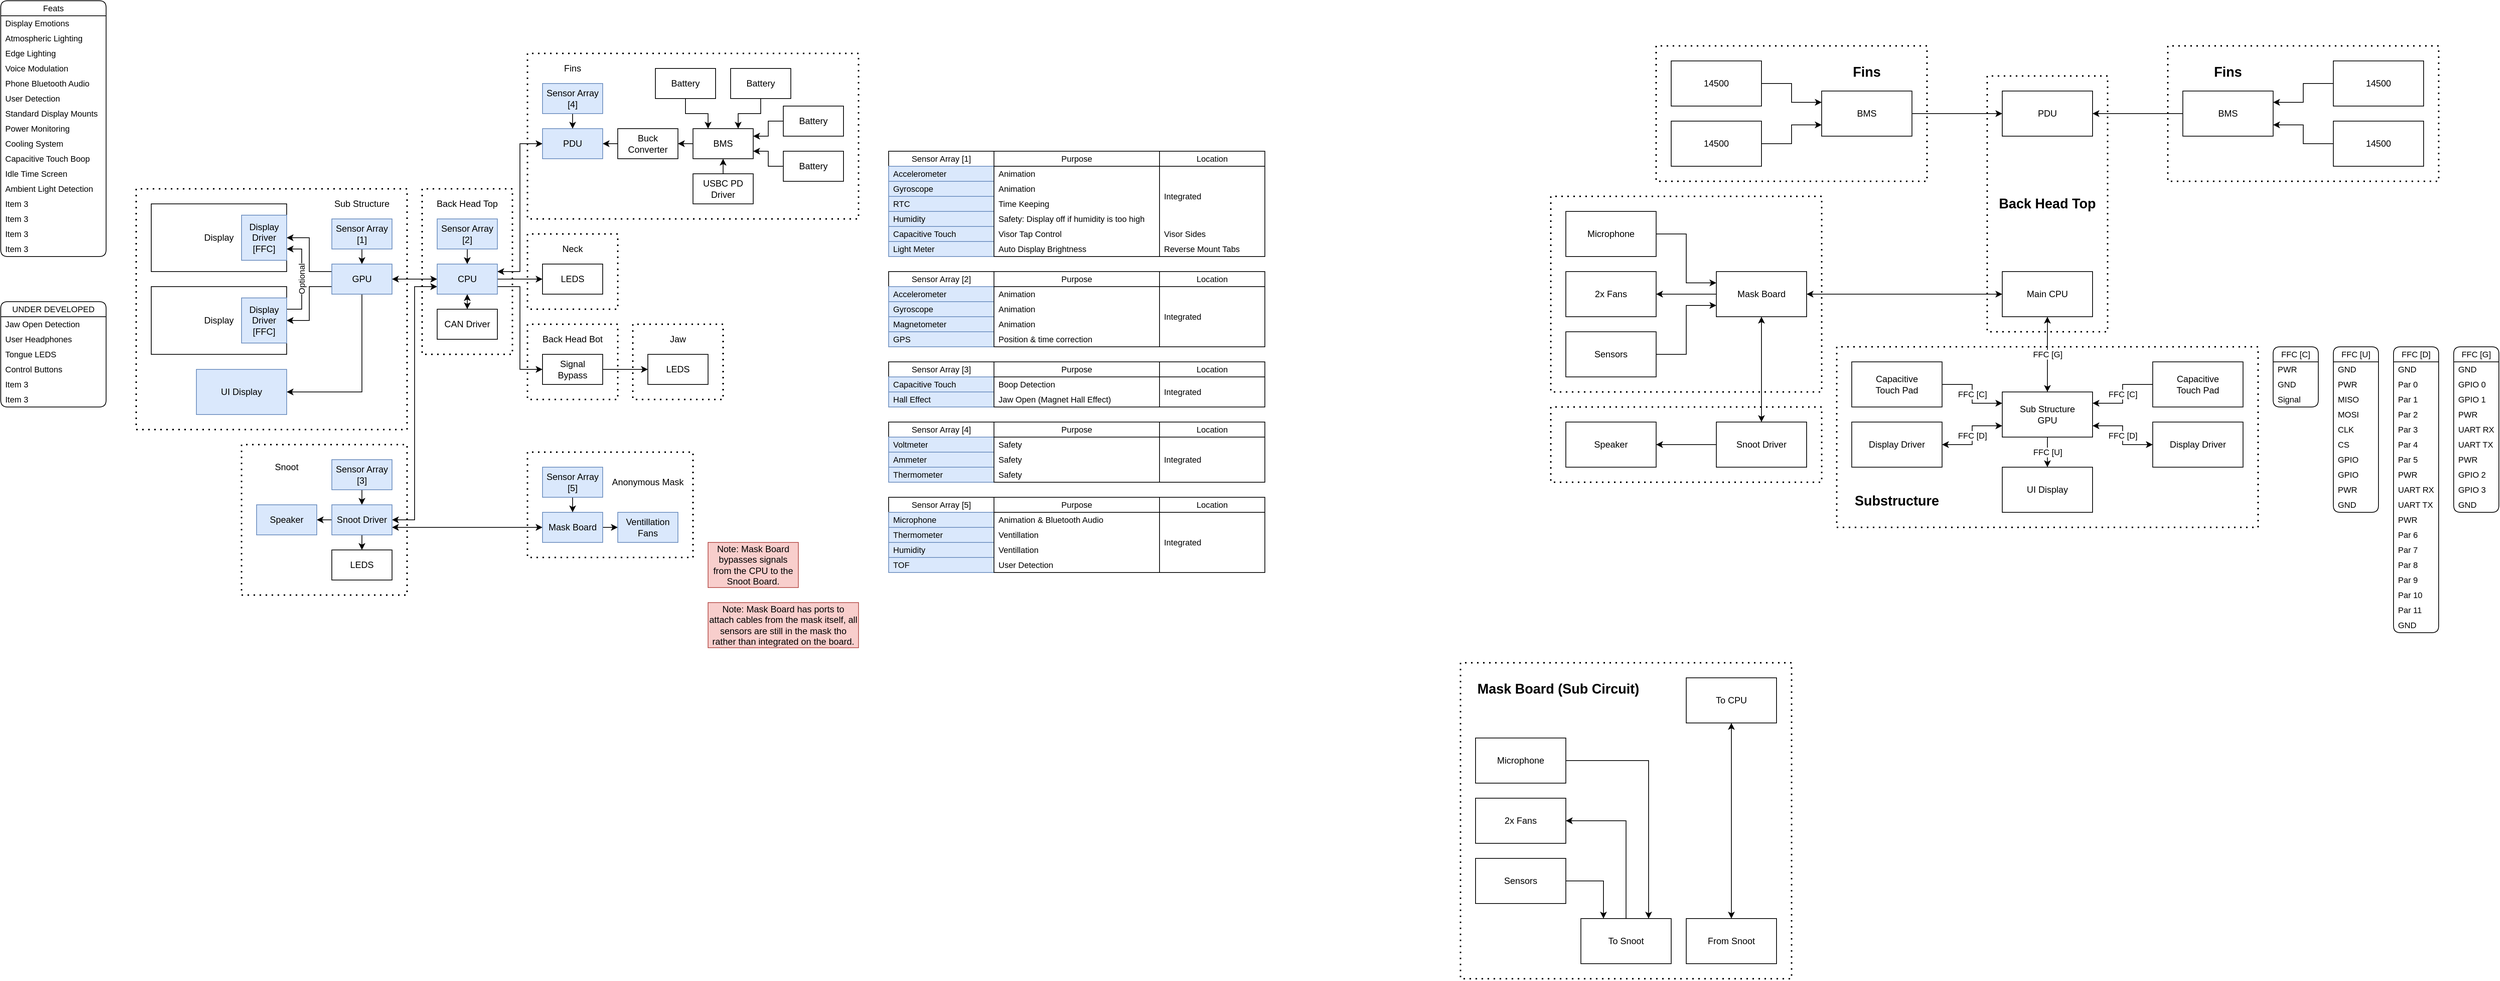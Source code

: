 <mxfile version="25.0.2" pages="2">
  <diagram name="Overview" id="kumM72xPlchq_UfVNXWq">
    <mxGraphModel dx="2788" dy="1667" grid="1" gridSize="10" guides="1" tooltips="1" connect="1" arrows="1" fold="1" page="1" pageScale="1" pageWidth="1800" pageHeight="1500" math="0" shadow="0">
      <root>
        <mxCell id="0" />
        <mxCell id="1" parent="0" />
        <mxCell id="7EwXCvWY91xCTT4BX3pC-5" value="Feats" style="swimlane;fontStyle=0;childLayout=stackLayout;horizontal=1;startSize=20;horizontalStack=0;resizeParent=1;resizeParentMax=0;resizeLast=0;collapsible=0;marginBottom=0;whiteSpace=wrap;html=1;fontFamily=Helvetica;fontSize=11;fontColor=default;labelBackgroundColor=default;rounded=1;" parent="1" vertex="1">
          <mxGeometry x="140" y="80" width="140" height="340" as="geometry" />
        </mxCell>
        <mxCell id="7EwXCvWY91xCTT4BX3pC-6" value="Display Emotions" style="text;strokeColor=none;fillColor=none;align=left;verticalAlign=middle;spacingLeft=4;spacingRight=4;overflow=hidden;points=[[0,0.5],[1,0.5]];portConstraint=eastwest;rotatable=0;whiteSpace=wrap;html=1;fontFamily=Helvetica;fontSize=11;fontColor=default;labelBackgroundColor=default;" parent="7EwXCvWY91xCTT4BX3pC-5" vertex="1">
          <mxGeometry y="20" width="140" height="20" as="geometry" />
        </mxCell>
        <mxCell id="7EwXCvWY91xCTT4BX3pC-7" value="Atmospheric Lighting" style="text;strokeColor=none;fillColor=none;align=left;verticalAlign=middle;spacingLeft=4;spacingRight=4;overflow=hidden;points=[[0,0.5],[1,0.5]];portConstraint=eastwest;rotatable=0;whiteSpace=wrap;html=1;fontFamily=Helvetica;fontSize=11;fontColor=default;labelBackgroundColor=default;" parent="7EwXCvWY91xCTT4BX3pC-5" vertex="1">
          <mxGeometry y="40" width="140" height="20" as="geometry" />
        </mxCell>
        <mxCell id="7EwXCvWY91xCTT4BX3pC-8" value="Edge Lighting" style="text;strokeColor=none;fillColor=none;align=left;verticalAlign=middle;spacingLeft=4;spacingRight=4;overflow=hidden;points=[[0,0.5],[1,0.5]];portConstraint=eastwest;rotatable=0;whiteSpace=wrap;html=1;fontFamily=Helvetica;fontSize=11;fontColor=default;labelBackgroundColor=default;" parent="7EwXCvWY91xCTT4BX3pC-5" vertex="1">
          <mxGeometry y="60" width="140" height="20" as="geometry" />
        </mxCell>
        <mxCell id="7EwXCvWY91xCTT4BX3pC-13" value="Voice Modulation" style="text;strokeColor=none;fillColor=none;align=left;verticalAlign=middle;spacingLeft=4;spacingRight=4;overflow=hidden;points=[[0,0.5],[1,0.5]];portConstraint=eastwest;rotatable=0;whiteSpace=wrap;html=1;fontFamily=Helvetica;fontSize=11;fontColor=default;labelBackgroundColor=default;" parent="7EwXCvWY91xCTT4BX3pC-5" vertex="1">
          <mxGeometry y="80" width="140" height="20" as="geometry" />
        </mxCell>
        <mxCell id="7EwXCvWY91xCTT4BX3pC-15" value="Phone Bluetooth Audio" style="text;strokeColor=none;fillColor=none;align=left;verticalAlign=middle;spacingLeft=4;spacingRight=4;overflow=hidden;points=[[0,0.5],[1,0.5]];portConstraint=eastwest;rotatable=0;whiteSpace=wrap;html=1;fontFamily=Helvetica;fontSize=11;fontColor=default;labelBackgroundColor=default;" parent="7EwXCvWY91xCTT4BX3pC-5" vertex="1">
          <mxGeometry y="100" width="140" height="20" as="geometry" />
        </mxCell>
        <mxCell id="7EwXCvWY91xCTT4BX3pC-14" value="User Detection" style="text;strokeColor=none;fillColor=none;align=left;verticalAlign=middle;spacingLeft=4;spacingRight=4;overflow=hidden;points=[[0,0.5],[1,0.5]];portConstraint=eastwest;rotatable=0;whiteSpace=wrap;html=1;fontFamily=Helvetica;fontSize=11;fontColor=default;labelBackgroundColor=default;" parent="7EwXCvWY91xCTT4BX3pC-5" vertex="1">
          <mxGeometry y="120" width="140" height="20" as="geometry" />
        </mxCell>
        <mxCell id="7EwXCvWY91xCTT4BX3pC-12" value="Standard Display Mounts" style="text;strokeColor=none;fillColor=none;align=left;verticalAlign=middle;spacingLeft=4;spacingRight=4;overflow=hidden;points=[[0,0.5],[1,0.5]];portConstraint=eastwest;rotatable=0;whiteSpace=wrap;html=1;fontFamily=Helvetica;fontSize=11;fontColor=default;labelBackgroundColor=default;" parent="7EwXCvWY91xCTT4BX3pC-5" vertex="1">
          <mxGeometry y="140" width="140" height="20" as="geometry" />
        </mxCell>
        <mxCell id="7EwXCvWY91xCTT4BX3pC-11" value="Power Monitoring" style="text;strokeColor=none;fillColor=none;align=left;verticalAlign=middle;spacingLeft=4;spacingRight=4;overflow=hidden;points=[[0,0.5],[1,0.5]];portConstraint=eastwest;rotatable=0;whiteSpace=wrap;html=1;fontFamily=Helvetica;fontSize=11;fontColor=default;labelBackgroundColor=default;" parent="7EwXCvWY91xCTT4BX3pC-5" vertex="1">
          <mxGeometry y="160" width="140" height="20" as="geometry" />
        </mxCell>
        <mxCell id="7EwXCvWY91xCTT4BX3pC-10" value="Cooling System" style="text;strokeColor=none;fillColor=none;align=left;verticalAlign=middle;spacingLeft=4;spacingRight=4;overflow=hidden;points=[[0,0.5],[1,0.5]];portConstraint=eastwest;rotatable=0;whiteSpace=wrap;html=1;fontFamily=Helvetica;fontSize=11;fontColor=default;labelBackgroundColor=default;" parent="7EwXCvWY91xCTT4BX3pC-5" vertex="1">
          <mxGeometry y="180" width="140" height="20" as="geometry" />
        </mxCell>
        <mxCell id="7EwXCvWY91xCTT4BX3pC-21" value="Capacitive Touch Boop" style="text;strokeColor=none;fillColor=none;align=left;verticalAlign=middle;spacingLeft=4;spacingRight=4;overflow=hidden;points=[[0,0.5],[1,0.5]];portConstraint=eastwest;rotatable=0;whiteSpace=wrap;html=1;fontFamily=Helvetica;fontSize=11;fontColor=default;labelBackgroundColor=default;" parent="7EwXCvWY91xCTT4BX3pC-5" vertex="1">
          <mxGeometry y="200" width="140" height="20" as="geometry" />
        </mxCell>
        <mxCell id="7EwXCvWY91xCTT4BX3pC-20" value="Idle Time Screen" style="text;strokeColor=none;fillColor=none;align=left;verticalAlign=middle;spacingLeft=4;spacingRight=4;overflow=hidden;points=[[0,0.5],[1,0.5]];portConstraint=eastwest;rotatable=0;whiteSpace=wrap;html=1;fontFamily=Helvetica;fontSize=11;fontColor=default;labelBackgroundColor=default;" parent="7EwXCvWY91xCTT4BX3pC-5" vertex="1">
          <mxGeometry y="220" width="140" height="20" as="geometry" />
        </mxCell>
        <mxCell id="7EwXCvWY91xCTT4BX3pC-19" value="Ambient Light Detection" style="text;strokeColor=none;fillColor=none;align=left;verticalAlign=middle;spacingLeft=4;spacingRight=4;overflow=hidden;points=[[0,0.5],[1,0.5]];portConstraint=eastwest;rotatable=0;whiteSpace=wrap;html=1;fontFamily=Helvetica;fontSize=11;fontColor=default;labelBackgroundColor=default;" parent="7EwXCvWY91xCTT4BX3pC-5" vertex="1">
          <mxGeometry y="240" width="140" height="20" as="geometry" />
        </mxCell>
        <mxCell id="7EwXCvWY91xCTT4BX3pC-18" value="Item 3" style="text;strokeColor=none;fillColor=none;align=left;verticalAlign=middle;spacingLeft=4;spacingRight=4;overflow=hidden;points=[[0,0.5],[1,0.5]];portConstraint=eastwest;rotatable=0;whiteSpace=wrap;html=1;fontFamily=Helvetica;fontSize=11;fontColor=default;labelBackgroundColor=default;" parent="7EwXCvWY91xCTT4BX3pC-5" vertex="1">
          <mxGeometry y="260" width="140" height="20" as="geometry" />
        </mxCell>
        <mxCell id="7EwXCvWY91xCTT4BX3pC-17" value="Item 3" style="text;strokeColor=none;fillColor=none;align=left;verticalAlign=middle;spacingLeft=4;spacingRight=4;overflow=hidden;points=[[0,0.5],[1,0.5]];portConstraint=eastwest;rotatable=0;whiteSpace=wrap;html=1;fontFamily=Helvetica;fontSize=11;fontColor=default;labelBackgroundColor=default;" parent="7EwXCvWY91xCTT4BX3pC-5" vertex="1">
          <mxGeometry y="280" width="140" height="20" as="geometry" />
        </mxCell>
        <mxCell id="7EwXCvWY91xCTT4BX3pC-16" value="Item 3" style="text;strokeColor=none;fillColor=none;align=left;verticalAlign=middle;spacingLeft=4;spacingRight=4;overflow=hidden;points=[[0,0.5],[1,0.5]];portConstraint=eastwest;rotatable=0;whiteSpace=wrap;html=1;fontFamily=Helvetica;fontSize=11;fontColor=default;labelBackgroundColor=default;" parent="7EwXCvWY91xCTT4BX3pC-5" vertex="1">
          <mxGeometry y="300" width="140" height="20" as="geometry" />
        </mxCell>
        <mxCell id="7EwXCvWY91xCTT4BX3pC-9" value="Item 3" style="text;strokeColor=none;fillColor=none;align=left;verticalAlign=middle;spacingLeft=4;spacingRight=4;overflow=hidden;points=[[0,0.5],[1,0.5]];portConstraint=eastwest;rotatable=0;whiteSpace=wrap;html=1;fontFamily=Helvetica;fontSize=11;fontColor=default;labelBackgroundColor=default;" parent="7EwXCvWY91xCTT4BX3pC-5" vertex="1">
          <mxGeometry y="320" width="140" height="20" as="geometry" />
        </mxCell>
        <mxCell id="7EwXCvWY91xCTT4BX3pC-22" value="Display" style="rounded=0;whiteSpace=wrap;html=1;" parent="1" vertex="1">
          <mxGeometry x="340" y="350" width="180" height="90" as="geometry" />
        </mxCell>
        <mxCell id="7EwXCvWY91xCTT4BX3pC-24" value="Display Driver&lt;div&gt;[FFC]&lt;/div&gt;" style="rounded=0;whiteSpace=wrap;html=1;fillColor=#dae8fc;strokeColor=#6c8ebf;" parent="1" vertex="1">
          <mxGeometry x="460" y="365" width="60" height="60" as="geometry" />
        </mxCell>
        <mxCell id="7EwXCvWY91xCTT4BX3pC-33" value="Display" style="rounded=0;whiteSpace=wrap;html=1;" parent="1" vertex="1">
          <mxGeometry x="340" y="460" width="180" height="90" as="geometry" />
        </mxCell>
        <mxCell id="7EwXCvWY91xCTT4BX3pC-137" value="Optional" style="edgeStyle=orthogonalEdgeStyle;rounded=0;orthogonalLoop=1;jettySize=auto;html=1;exitX=1;exitY=0.25;exitDx=0;exitDy=0;entryX=1;entryY=0.75;entryDx=0;entryDy=0;horizontal=0;" parent="1" source="7EwXCvWY91xCTT4BX3pC-34" target="7EwXCvWY91xCTT4BX3pC-24" edge="1">
          <mxGeometry relative="1" as="geometry" />
        </mxCell>
        <mxCell id="7EwXCvWY91xCTT4BX3pC-34" value="Display Driver&lt;div&gt;[FFC]&lt;/div&gt;" style="rounded=0;whiteSpace=wrap;html=1;fillColor=#dae8fc;strokeColor=#6c8ebf;" parent="1" vertex="1">
          <mxGeometry x="460" y="475" width="60" height="60" as="geometry" />
        </mxCell>
        <mxCell id="7EwXCvWY91xCTT4BX3pC-38" style="edgeStyle=orthogonalEdgeStyle;rounded=0;orthogonalLoop=1;jettySize=auto;html=1;exitX=0;exitY=0.75;exitDx=0;exitDy=0;entryX=1;entryY=0.5;entryDx=0;entryDy=0;" parent="1" source="7EwXCvWY91xCTT4BX3pC-36" target="7EwXCvWY91xCTT4BX3pC-34" edge="1">
          <mxGeometry relative="1" as="geometry" />
        </mxCell>
        <mxCell id="7EwXCvWY91xCTT4BX3pC-93" style="edgeStyle=orthogonalEdgeStyle;rounded=0;orthogonalLoop=1;jettySize=auto;html=1;exitX=0.5;exitY=1;exitDx=0;exitDy=0;entryX=1;entryY=0.5;entryDx=0;entryDy=0;" parent="1" source="7EwXCvWY91xCTT4BX3pC-36" target="7EwXCvWY91xCTT4BX3pC-92" edge="1">
          <mxGeometry relative="1" as="geometry" />
        </mxCell>
        <mxCell id="7EwXCvWY91xCTT4BX3pC-138" style="edgeStyle=orthogonalEdgeStyle;rounded=0;orthogonalLoop=1;jettySize=auto;html=1;exitX=0;exitY=0.25;exitDx=0;exitDy=0;entryX=1;entryY=0.5;entryDx=0;entryDy=0;" parent="1" source="7EwXCvWY91xCTT4BX3pC-36" target="7EwXCvWY91xCTT4BX3pC-24" edge="1">
          <mxGeometry relative="1" as="geometry" />
        </mxCell>
        <mxCell id="7EwXCvWY91xCTT4BX3pC-36" value="GPU" style="rounded=0;whiteSpace=wrap;html=1;fillColor=#dae8fc;strokeColor=#6c8ebf;" parent="1" vertex="1">
          <mxGeometry x="580" y="430" width="80" height="40" as="geometry" />
        </mxCell>
        <mxCell id="7EwXCvWY91xCTT4BX3pC-41" value="" style="endArrow=none;dashed=1;html=1;dashPattern=1 3;strokeWidth=2;rounded=0;" parent="1" edge="1">
          <mxGeometry width="50" height="50" relative="1" as="geometry">
            <mxPoint x="320" y="330" as="sourcePoint" />
            <mxPoint x="320" y="330" as="targetPoint" />
            <Array as="points">
              <mxPoint x="320" y="650" />
              <mxPoint x="680" y="650" />
              <mxPoint x="680" y="330" />
            </Array>
          </mxGeometry>
        </mxCell>
        <mxCell id="7EwXCvWY91xCTT4BX3pC-42" value="Sub Structure" style="text;html=1;align=center;verticalAlign=middle;whiteSpace=wrap;rounded=0;" parent="1" vertex="1">
          <mxGeometry x="580" y="340" width="80" height="20" as="geometry" />
        </mxCell>
        <mxCell id="7EwXCvWY91xCTT4BX3pC-46" style="edgeStyle=orthogonalEdgeStyle;rounded=0;orthogonalLoop=1;jettySize=auto;html=1;exitX=0.5;exitY=1;exitDx=0;exitDy=0;entryX=0.5;entryY=0;entryDx=0;entryDy=0;" parent="1" source="7EwXCvWY91xCTT4BX3pC-44" target="7EwXCvWY91xCTT4BX3pC-36" edge="1">
          <mxGeometry relative="1" as="geometry" />
        </mxCell>
        <mxCell id="7EwXCvWY91xCTT4BX3pC-44" value="Sensor Array&lt;div&gt;[1]&lt;/div&gt;" style="rounded=0;whiteSpace=wrap;html=1;fillColor=#dae8fc;strokeColor=#6c8ebf;" parent="1" vertex="1">
          <mxGeometry x="580" y="370" width="80" height="40" as="geometry" />
        </mxCell>
        <mxCell id="7EwXCvWY91xCTT4BX3pC-51" style="edgeStyle=orthogonalEdgeStyle;rounded=0;orthogonalLoop=1;jettySize=auto;html=1;exitX=0;exitY=0.5;exitDx=0;exitDy=0;entryX=1;entryY=0.5;entryDx=0;entryDy=0;startArrow=classic;startFill=1;" parent="1" source="7EwXCvWY91xCTT4BX3pC-48" target="7EwXCvWY91xCTT4BX3pC-36" edge="1">
          <mxGeometry relative="1" as="geometry" />
        </mxCell>
        <mxCell id="7EwXCvWY91xCTT4BX3pC-60" style="edgeStyle=orthogonalEdgeStyle;rounded=0;orthogonalLoop=1;jettySize=auto;html=1;exitX=0;exitY=0.75;exitDx=0;exitDy=0;entryX=1;entryY=0.5;entryDx=0;entryDy=0;startArrow=classic;startFill=1;" parent="1" source="7EwXCvWY91xCTT4BX3pC-48" target="7EwXCvWY91xCTT4BX3pC-57" edge="1">
          <mxGeometry relative="1" as="geometry" />
        </mxCell>
        <mxCell id="hdNzROFEQ-p7_2xRivTX-2" style="edgeStyle=orthogonalEdgeStyle;rounded=0;orthogonalLoop=1;jettySize=auto;html=1;exitX=0.5;exitY=1;exitDx=0;exitDy=0;entryX=0.5;entryY=0;entryDx=0;entryDy=0;startArrow=classic;startFill=1;" parent="1" source="7EwXCvWY91xCTT4BX3pC-48" target="7EwXCvWY91xCTT4BX3pC-99" edge="1">
          <mxGeometry relative="1" as="geometry" />
        </mxCell>
        <mxCell id="hdNzROFEQ-p7_2xRivTX-4" style="edgeStyle=orthogonalEdgeStyle;rounded=0;orthogonalLoop=1;jettySize=auto;html=1;exitX=1;exitY=0.5;exitDx=0;exitDy=0;entryX=0;entryY=0.5;entryDx=0;entryDy=0;" parent="1" source="7EwXCvWY91xCTT4BX3pC-48" target="7EwXCvWY91xCTT4BX3pC-94" edge="1">
          <mxGeometry relative="1" as="geometry" />
        </mxCell>
        <mxCell id="hdNzROFEQ-p7_2xRivTX-70" style="edgeStyle=orthogonalEdgeStyle;rounded=0;orthogonalLoop=1;jettySize=auto;html=1;exitX=1;exitY=0.75;exitDx=0;exitDy=0;entryX=0;entryY=0.5;entryDx=0;entryDy=0;" parent="1" source="7EwXCvWY91xCTT4BX3pC-48" target="7EwXCvWY91xCTT4BX3pC-111" edge="1">
          <mxGeometry relative="1" as="geometry" />
        </mxCell>
        <mxCell id="7EwXCvWY91xCTT4BX3pC-48" value="CPU" style="rounded=0;whiteSpace=wrap;html=1;fillColor=#dae8fc;strokeColor=#6c8ebf;" parent="1" vertex="1">
          <mxGeometry x="720" y="430" width="80" height="40" as="geometry" />
        </mxCell>
        <mxCell id="7EwXCvWY91xCTT4BX3pC-49" style="edgeStyle=orthogonalEdgeStyle;rounded=0;orthogonalLoop=1;jettySize=auto;html=1;exitX=0.5;exitY=1;exitDx=0;exitDy=0;entryX=0.5;entryY=0;entryDx=0;entryDy=0;" parent="1" source="7EwXCvWY91xCTT4BX3pC-50" target="7EwXCvWY91xCTT4BX3pC-48" edge="1">
          <mxGeometry relative="1" as="geometry" />
        </mxCell>
        <mxCell id="7EwXCvWY91xCTT4BX3pC-50" value="Sensor Array&lt;div&gt;[2]&lt;/div&gt;" style="rounded=0;whiteSpace=wrap;html=1;fillColor=#dae8fc;strokeColor=#6c8ebf;" parent="1" vertex="1">
          <mxGeometry x="720" y="370" width="80" height="40" as="geometry" />
        </mxCell>
        <mxCell id="7EwXCvWY91xCTT4BX3pC-52" value="" style="endArrow=none;dashed=1;html=1;dashPattern=1 3;strokeWidth=2;rounded=0;" parent="1" edge="1">
          <mxGeometry width="50" height="50" relative="1" as="geometry">
            <mxPoint x="700" y="330" as="sourcePoint" />
            <mxPoint x="700" y="330" as="targetPoint" />
            <Array as="points">
              <mxPoint x="700" y="550" />
              <mxPoint x="820" y="550" />
              <mxPoint x="820" y="330" />
            </Array>
          </mxGeometry>
        </mxCell>
        <mxCell id="7EwXCvWY91xCTT4BX3pC-53" value="Back Head Top" style="text;html=1;align=center;verticalAlign=middle;whiteSpace=wrap;rounded=0;" parent="1" vertex="1">
          <mxGeometry x="710" y="340" width="100" height="20" as="geometry" />
        </mxCell>
        <mxCell id="7EwXCvWY91xCTT4BX3pC-58" style="edgeStyle=orthogonalEdgeStyle;rounded=0;orthogonalLoop=1;jettySize=auto;html=1;exitX=0.5;exitY=1;exitDx=0;exitDy=0;entryX=0.5;entryY=0;entryDx=0;entryDy=0;" parent="1" source="7EwXCvWY91xCTT4BX3pC-54" target="7EwXCvWY91xCTT4BX3pC-57" edge="1">
          <mxGeometry relative="1" as="geometry" />
        </mxCell>
        <mxCell id="7EwXCvWY91xCTT4BX3pC-54" value="Sensor Array&lt;div&gt;[3]&lt;/div&gt;" style="rounded=0;whiteSpace=wrap;html=1;fillColor=#dae8fc;strokeColor=#6c8ebf;" parent="1" vertex="1">
          <mxGeometry x="580" y="690" width="80" height="40" as="geometry" />
        </mxCell>
        <mxCell id="7EwXCvWY91xCTT4BX3pC-55" value="Snoot" style="text;html=1;align=center;verticalAlign=middle;whiteSpace=wrap;rounded=0;" parent="1" vertex="1">
          <mxGeometry x="480" y="690" width="80" height="20" as="geometry" />
        </mxCell>
        <mxCell id="7EwXCvWY91xCTT4BX3pC-56" value="" style="endArrow=none;dashed=1;html=1;dashPattern=1 3;strokeWidth=2;rounded=0;" parent="1" edge="1">
          <mxGeometry width="50" height="50" relative="1" as="geometry">
            <mxPoint x="460" y="670" as="sourcePoint" />
            <mxPoint x="460" y="670" as="targetPoint" />
            <Array as="points">
              <mxPoint x="460" y="870" />
              <mxPoint x="680" y="870" />
              <mxPoint x="680" y="670" />
            </Array>
          </mxGeometry>
        </mxCell>
        <mxCell id="7EwXCvWY91xCTT4BX3pC-62" style="edgeStyle=orthogonalEdgeStyle;rounded=0;orthogonalLoop=1;jettySize=auto;html=1;exitX=0.5;exitY=1;exitDx=0;exitDy=0;entryX=0.5;entryY=0;entryDx=0;entryDy=0;" parent="1" source="7EwXCvWY91xCTT4BX3pC-57" target="7EwXCvWY91xCTT4BX3pC-61" edge="1">
          <mxGeometry relative="1" as="geometry" />
        </mxCell>
        <mxCell id="7EwXCvWY91xCTT4BX3pC-64" style="edgeStyle=orthogonalEdgeStyle;rounded=0;orthogonalLoop=1;jettySize=auto;html=1;exitX=0;exitY=0.5;exitDx=0;exitDy=0;entryX=1;entryY=0.5;entryDx=0;entryDy=0;" parent="1" source="7EwXCvWY91xCTT4BX3pC-57" target="7EwXCvWY91xCTT4BX3pC-63" edge="1">
          <mxGeometry relative="1" as="geometry" />
        </mxCell>
        <mxCell id="wlEsgEmKEHCh1QKFveb--27" style="edgeStyle=orthogonalEdgeStyle;rounded=0;orthogonalLoop=1;jettySize=auto;html=1;exitX=1;exitY=0.75;exitDx=0;exitDy=0;entryX=0;entryY=0.5;entryDx=0;entryDy=0;startArrow=classic;startFill=1;" parent="1" source="7EwXCvWY91xCTT4BX3pC-57" target="7EwXCvWY91xCTT4BX3pC-126" edge="1">
          <mxGeometry relative="1" as="geometry" />
        </mxCell>
        <mxCell id="7EwXCvWY91xCTT4BX3pC-57" value="Snoot Driver" style="rounded=0;whiteSpace=wrap;html=1;fillColor=#dae8fc;strokeColor=#6c8ebf;" parent="1" vertex="1">
          <mxGeometry x="580" y="750" width="80" height="40" as="geometry" />
        </mxCell>
        <mxCell id="7EwXCvWY91xCTT4BX3pC-61" value="LEDS" style="rounded=0;whiteSpace=wrap;html=1;" parent="1" vertex="1">
          <mxGeometry x="580" y="810" width="80" height="40" as="geometry" />
        </mxCell>
        <mxCell id="7EwXCvWY91xCTT4BX3pC-63" value="Speaker" style="rounded=0;whiteSpace=wrap;html=1;fillColor=#dae8fc;strokeColor=#6c8ebf;" parent="1" vertex="1">
          <mxGeometry x="480" y="750" width="80" height="40" as="geometry" />
        </mxCell>
        <mxCell id="7EwXCvWY91xCTT4BX3pC-70" style="edgeStyle=orthogonalEdgeStyle;rounded=0;orthogonalLoop=1;jettySize=auto;html=1;exitX=0;exitY=0.5;exitDx=0;exitDy=0;entryX=1;entryY=0.25;entryDx=0;entryDy=0;startArrow=classic;startFill=1;" parent="1" source="7EwXCvWY91xCTT4BX3pC-69" target="7EwXCvWY91xCTT4BX3pC-48" edge="1">
          <mxGeometry relative="1" as="geometry" />
        </mxCell>
        <mxCell id="7EwXCvWY91xCTT4BX3pC-69" value="PDU" style="rounded=0;whiteSpace=wrap;html=1;fillColor=#dae8fc;strokeColor=#6c8ebf;" parent="1" vertex="1">
          <mxGeometry x="860" y="250" width="80" height="40" as="geometry" />
        </mxCell>
        <mxCell id="7EwXCvWY91xCTT4BX3pC-72" style="edgeStyle=orthogonalEdgeStyle;rounded=0;orthogonalLoop=1;jettySize=auto;html=1;exitX=0.5;exitY=1;exitDx=0;exitDy=0;entryX=0.5;entryY=0;entryDx=0;entryDy=0;" parent="1" source="7EwXCvWY91xCTT4BX3pC-71" target="7EwXCvWY91xCTT4BX3pC-69" edge="1">
          <mxGeometry relative="1" as="geometry" />
        </mxCell>
        <mxCell id="7EwXCvWY91xCTT4BX3pC-71" value="Sensor Array&lt;div&gt;[4]&lt;/div&gt;" style="rounded=0;whiteSpace=wrap;html=1;fillColor=#dae8fc;strokeColor=#6c8ebf;labelBackgroundColor=none;" parent="1" vertex="1">
          <mxGeometry x="860" y="190" width="80" height="40" as="geometry" />
        </mxCell>
        <mxCell id="7EwXCvWY91xCTT4BX3pC-74" style="edgeStyle=orthogonalEdgeStyle;rounded=0;orthogonalLoop=1;jettySize=auto;html=1;exitX=0;exitY=0.5;exitDx=0;exitDy=0;entryX=1;entryY=0.5;entryDx=0;entryDy=0;" parent="1" source="7EwXCvWY91xCTT4BX3pC-73" target="7EwXCvWY91xCTT4BX3pC-69" edge="1">
          <mxGeometry relative="1" as="geometry" />
        </mxCell>
        <mxCell id="7EwXCvWY91xCTT4BX3pC-73" value="Buck Converter" style="rounded=0;whiteSpace=wrap;html=1;" parent="1" vertex="1">
          <mxGeometry x="960" y="250" width="80" height="40" as="geometry" />
        </mxCell>
        <mxCell id="7EwXCvWY91xCTT4BX3pC-76" style="edgeStyle=orthogonalEdgeStyle;rounded=0;orthogonalLoop=1;jettySize=auto;html=1;exitX=0;exitY=0.5;exitDx=0;exitDy=0;entryX=1;entryY=0.5;entryDx=0;entryDy=0;" parent="1" source="7EwXCvWY91xCTT4BX3pC-75" target="7EwXCvWY91xCTT4BX3pC-73" edge="1">
          <mxGeometry relative="1" as="geometry" />
        </mxCell>
        <mxCell id="7EwXCvWY91xCTT4BX3pC-75" value="BMS" style="rounded=0;whiteSpace=wrap;html=1;" parent="1" vertex="1">
          <mxGeometry x="1060" y="250" width="80" height="40" as="geometry" />
        </mxCell>
        <mxCell id="7EwXCvWY91xCTT4BX3pC-79" style="edgeStyle=orthogonalEdgeStyle;rounded=0;orthogonalLoop=1;jettySize=auto;html=1;exitX=0.5;exitY=1;exitDx=0;exitDy=0;entryX=0.25;entryY=0;entryDx=0;entryDy=0;" parent="1" source="7EwXCvWY91xCTT4BX3pC-77" target="7EwXCvWY91xCTT4BX3pC-75" edge="1">
          <mxGeometry relative="1" as="geometry" />
        </mxCell>
        <mxCell id="7EwXCvWY91xCTT4BX3pC-77" value="Battery" style="rounded=0;whiteSpace=wrap;html=1;" parent="1" vertex="1">
          <mxGeometry x="1010" y="170" width="80" height="40" as="geometry" />
        </mxCell>
        <mxCell id="7EwXCvWY91xCTT4BX3pC-87" style="edgeStyle=orthogonalEdgeStyle;rounded=0;orthogonalLoop=1;jettySize=auto;html=1;exitX=0.5;exitY=1;exitDx=0;exitDy=0;entryX=0.75;entryY=0;entryDx=0;entryDy=0;" parent="1" source="7EwXCvWY91xCTT4BX3pC-78" target="7EwXCvWY91xCTT4BX3pC-75" edge="1">
          <mxGeometry relative="1" as="geometry" />
        </mxCell>
        <mxCell id="7EwXCvWY91xCTT4BX3pC-78" value="Battery" style="rounded=0;whiteSpace=wrap;html=1;" parent="1" vertex="1">
          <mxGeometry x="1110" y="170" width="80" height="40" as="geometry" />
        </mxCell>
        <mxCell id="7EwXCvWY91xCTT4BX3pC-83" style="edgeStyle=orthogonalEdgeStyle;rounded=0;orthogonalLoop=1;jettySize=auto;html=1;exitX=0;exitY=0.5;exitDx=0;exitDy=0;entryX=1;entryY=0.25;entryDx=0;entryDy=0;" parent="1" source="7EwXCvWY91xCTT4BX3pC-81" target="7EwXCvWY91xCTT4BX3pC-75" edge="1">
          <mxGeometry relative="1" as="geometry" />
        </mxCell>
        <mxCell id="7EwXCvWY91xCTT4BX3pC-81" value="Battery" style="rounded=0;whiteSpace=wrap;html=1;" parent="1" vertex="1">
          <mxGeometry x="1180" y="220" width="80" height="40" as="geometry" />
        </mxCell>
        <mxCell id="7EwXCvWY91xCTT4BX3pC-84" style="edgeStyle=orthogonalEdgeStyle;rounded=0;orthogonalLoop=1;jettySize=auto;html=1;exitX=0;exitY=0.5;exitDx=0;exitDy=0;entryX=1;entryY=0.75;entryDx=0;entryDy=0;" parent="1" source="7EwXCvWY91xCTT4BX3pC-82" target="7EwXCvWY91xCTT4BX3pC-75" edge="1">
          <mxGeometry relative="1" as="geometry" />
        </mxCell>
        <mxCell id="7EwXCvWY91xCTT4BX3pC-82" value="Battery" style="rounded=0;whiteSpace=wrap;html=1;" parent="1" vertex="1">
          <mxGeometry x="1180" y="280" width="80" height="40" as="geometry" />
        </mxCell>
        <mxCell id="7EwXCvWY91xCTT4BX3pC-89" style="edgeStyle=orthogonalEdgeStyle;rounded=0;orthogonalLoop=1;jettySize=auto;html=1;exitX=0.5;exitY=0;exitDx=0;exitDy=0;entryX=0.5;entryY=1;entryDx=0;entryDy=0;" parent="1" source="7EwXCvWY91xCTT4BX3pC-88" target="7EwXCvWY91xCTT4BX3pC-75" edge="1">
          <mxGeometry relative="1" as="geometry" />
        </mxCell>
        <mxCell id="7EwXCvWY91xCTT4BX3pC-88" value="USBC PD&lt;div&gt;Driver&lt;/div&gt;" style="rounded=0;whiteSpace=wrap;html=1;" parent="1" vertex="1">
          <mxGeometry x="1060" y="310" width="80" height="40" as="geometry" />
        </mxCell>
        <mxCell id="7EwXCvWY91xCTT4BX3pC-90" value="" style="endArrow=none;dashed=1;html=1;dashPattern=1 3;strokeWidth=2;rounded=0;" parent="1" edge="1">
          <mxGeometry width="50" height="50" relative="1" as="geometry">
            <mxPoint x="840" y="150" as="sourcePoint" />
            <mxPoint x="840" y="150" as="targetPoint" />
            <Array as="points">
              <mxPoint x="840" y="370" />
              <mxPoint x="1280" y="370" />
              <mxPoint x="1280" y="150" />
            </Array>
          </mxGeometry>
        </mxCell>
        <mxCell id="7EwXCvWY91xCTT4BX3pC-91" value="Fins" style="text;html=1;align=center;verticalAlign=middle;whiteSpace=wrap;rounded=0;" parent="1" vertex="1">
          <mxGeometry x="860" y="160" width="80" height="20" as="geometry" />
        </mxCell>
        <mxCell id="7EwXCvWY91xCTT4BX3pC-92" value="UI Display" style="rounded=0;whiteSpace=wrap;html=1;fillColor=#dae8fc;strokeColor=#6c8ebf;" parent="1" vertex="1">
          <mxGeometry x="400" y="570" width="120" height="60" as="geometry" />
        </mxCell>
        <mxCell id="7EwXCvWY91xCTT4BX3pC-94" value="LEDS" style="rounded=0;whiteSpace=wrap;html=1;" parent="1" vertex="1">
          <mxGeometry x="860" y="430" width="80" height="40" as="geometry" />
        </mxCell>
        <mxCell id="7EwXCvWY91xCTT4BX3pC-95" value="Neck" style="text;html=1;align=center;verticalAlign=middle;whiteSpace=wrap;rounded=0;" parent="1" vertex="1">
          <mxGeometry x="860" y="400" width="80" height="20" as="geometry" />
        </mxCell>
        <mxCell id="7EwXCvWY91xCTT4BX3pC-96" value="" style="endArrow=none;dashed=1;html=1;dashPattern=1 3;strokeWidth=2;rounded=0;" parent="1" edge="1">
          <mxGeometry width="50" height="50" relative="1" as="geometry">
            <mxPoint x="840" y="390" as="sourcePoint" />
            <mxPoint x="840" y="390" as="targetPoint" />
            <Array as="points">
              <mxPoint x="840" y="490" />
              <mxPoint x="960" y="490" />
              <mxPoint x="960" y="390" />
            </Array>
          </mxGeometry>
        </mxCell>
        <mxCell id="7EwXCvWY91xCTT4BX3pC-99" value="CAN Driver" style="rounded=0;whiteSpace=wrap;html=1;" parent="1" vertex="1">
          <mxGeometry x="720" y="490" width="80" height="40" as="geometry" />
        </mxCell>
        <mxCell id="7EwXCvWY91xCTT4BX3pC-104" value="" style="endArrow=none;dashed=1;html=1;dashPattern=1 3;strokeWidth=2;rounded=0;" parent="1" edge="1">
          <mxGeometry width="50" height="50" relative="1" as="geometry">
            <mxPoint x="840" y="510" as="sourcePoint" />
            <mxPoint x="840" y="510" as="targetPoint" />
            <Array as="points">
              <mxPoint x="840" y="610" />
              <mxPoint x="960" y="610" />
              <mxPoint x="960" y="510" />
            </Array>
          </mxGeometry>
        </mxCell>
        <mxCell id="7EwXCvWY91xCTT4BX3pC-105" value="Back Head Bot" style="text;html=1;align=center;verticalAlign=middle;whiteSpace=wrap;rounded=0;" parent="1" vertex="1">
          <mxGeometry x="850" y="520" width="100" height="20" as="geometry" />
        </mxCell>
        <mxCell id="7EwXCvWY91xCTT4BX3pC-107" value="LEDS" style="rounded=0;whiteSpace=wrap;html=1;" parent="1" vertex="1">
          <mxGeometry x="1000" y="550" width="80" height="40" as="geometry" />
        </mxCell>
        <mxCell id="7EwXCvWY91xCTT4BX3pC-108" value="" style="endArrow=none;dashed=1;html=1;dashPattern=1 3;strokeWidth=2;rounded=0;" parent="1" edge="1">
          <mxGeometry width="50" height="50" relative="1" as="geometry">
            <mxPoint x="980" y="510" as="sourcePoint" />
            <mxPoint x="980" y="510" as="targetPoint" />
            <Array as="points">
              <mxPoint x="980" y="610" />
              <mxPoint x="1100" y="610" />
              <mxPoint x="1100" y="510" />
            </Array>
          </mxGeometry>
        </mxCell>
        <mxCell id="7EwXCvWY91xCTT4BX3pC-109" value="Jaw" style="text;html=1;align=center;verticalAlign=middle;whiteSpace=wrap;rounded=0;" parent="1" vertex="1">
          <mxGeometry x="990" y="520" width="100" height="20" as="geometry" />
        </mxCell>
        <mxCell id="7EwXCvWY91xCTT4BX3pC-112" style="edgeStyle=orthogonalEdgeStyle;rounded=0;orthogonalLoop=1;jettySize=auto;html=1;exitX=1;exitY=0.5;exitDx=0;exitDy=0;entryX=0;entryY=0.5;entryDx=0;entryDy=0;" parent="1" source="7EwXCvWY91xCTT4BX3pC-111" target="7EwXCvWY91xCTT4BX3pC-107" edge="1">
          <mxGeometry relative="1" as="geometry" />
        </mxCell>
        <mxCell id="7EwXCvWY91xCTT4BX3pC-111" value="Signal&lt;div&gt;Bypass&lt;/div&gt;" style="rounded=0;whiteSpace=wrap;html=1;" parent="1" vertex="1">
          <mxGeometry x="860" y="550" width="80" height="40" as="geometry" />
        </mxCell>
        <mxCell id="7EwXCvWY91xCTT4BX3pC-117" value="UNDER DEVELOPED" style="swimlane;fontStyle=0;childLayout=stackLayout;horizontal=1;startSize=20;horizontalStack=0;resizeParent=1;resizeParentMax=0;resizeLast=0;collapsible=0;marginBottom=0;whiteSpace=wrap;html=1;fontFamily=Helvetica;fontSize=11;fontColor=default;labelBackgroundColor=default;rounded=1;" parent="1" vertex="1">
          <mxGeometry x="140" y="480" width="140" height="140" as="geometry" />
        </mxCell>
        <mxCell id="7EwXCvWY91xCTT4BX3pC-119" value="Jaw Open Detection" style="text;strokeColor=none;fillColor=none;align=left;verticalAlign=middle;spacingLeft=4;spacingRight=4;overflow=hidden;points=[[0,0.5],[1,0.5]];portConstraint=eastwest;rotatable=0;whiteSpace=wrap;html=1;fontFamily=Helvetica;fontSize=11;fontColor=default;labelBackgroundColor=default;" parent="7EwXCvWY91xCTT4BX3pC-117" vertex="1">
          <mxGeometry y="20" width="140" height="20" as="geometry" />
        </mxCell>
        <mxCell id="7EwXCvWY91xCTT4BX3pC-125" value="User Headphones" style="text;strokeColor=none;fillColor=none;align=left;verticalAlign=middle;spacingLeft=4;spacingRight=4;overflow=hidden;points=[[0,0.5],[1,0.5]];portConstraint=eastwest;rotatable=0;whiteSpace=wrap;html=1;fontFamily=Helvetica;fontSize=11;fontColor=default;labelBackgroundColor=default;" parent="7EwXCvWY91xCTT4BX3pC-117" vertex="1">
          <mxGeometry y="40" width="140" height="20" as="geometry" />
        </mxCell>
        <mxCell id="7EwXCvWY91xCTT4BX3pC-124" value="Tongue LEDS" style="text;strokeColor=none;fillColor=none;align=left;verticalAlign=middle;spacingLeft=4;spacingRight=4;overflow=hidden;points=[[0,0.5],[1,0.5]];portConstraint=eastwest;rotatable=0;whiteSpace=wrap;html=1;fontFamily=Helvetica;fontSize=11;fontColor=default;labelBackgroundColor=default;" parent="7EwXCvWY91xCTT4BX3pC-117" vertex="1">
          <mxGeometry y="60" width="140" height="20" as="geometry" />
        </mxCell>
        <mxCell id="7EwXCvWY91xCTT4BX3pC-123" value="Control Buttons" style="text;strokeColor=none;fillColor=none;align=left;verticalAlign=middle;spacingLeft=4;spacingRight=4;overflow=hidden;points=[[0,0.5],[1,0.5]];portConstraint=eastwest;rotatable=0;whiteSpace=wrap;html=1;fontFamily=Helvetica;fontSize=11;fontColor=default;labelBackgroundColor=default;" parent="7EwXCvWY91xCTT4BX3pC-117" vertex="1">
          <mxGeometry y="80" width="140" height="20" as="geometry" />
        </mxCell>
        <mxCell id="7EwXCvWY91xCTT4BX3pC-122" value="Item 3" style="text;strokeColor=none;fillColor=none;align=left;verticalAlign=middle;spacingLeft=4;spacingRight=4;overflow=hidden;points=[[0,0.5],[1,0.5]];portConstraint=eastwest;rotatable=0;whiteSpace=wrap;html=1;fontFamily=Helvetica;fontSize=11;fontColor=default;labelBackgroundColor=default;" parent="7EwXCvWY91xCTT4BX3pC-117" vertex="1">
          <mxGeometry y="100" width="140" height="20" as="geometry" />
        </mxCell>
        <mxCell id="7EwXCvWY91xCTT4BX3pC-121" value="Item 3" style="text;strokeColor=none;fillColor=none;align=left;verticalAlign=middle;spacingLeft=4;spacingRight=4;overflow=hidden;points=[[0,0.5],[1,0.5]];portConstraint=eastwest;rotatable=0;whiteSpace=wrap;html=1;fontFamily=Helvetica;fontSize=11;fontColor=default;labelBackgroundColor=default;" parent="7EwXCvWY91xCTT4BX3pC-117" vertex="1">
          <mxGeometry y="120" width="140" height="20" as="geometry" />
        </mxCell>
        <mxCell id="wlEsgEmKEHCh1QKFveb--26" style="edgeStyle=orthogonalEdgeStyle;rounded=0;orthogonalLoop=1;jettySize=auto;html=1;exitX=1;exitY=0.5;exitDx=0;exitDy=0;entryX=0;entryY=0.5;entryDx=0;entryDy=0;" parent="1" source="7EwXCvWY91xCTT4BX3pC-126" target="7EwXCvWY91xCTT4BX3pC-130" edge="1">
          <mxGeometry relative="1" as="geometry" />
        </mxCell>
        <mxCell id="7EwXCvWY91xCTT4BX3pC-126" value="Mask Board" style="rounded=0;whiteSpace=wrap;html=1;fillColor=#dae8fc;strokeColor=#6c8ebf;" parent="1" vertex="1">
          <mxGeometry x="860" y="760" width="80" height="40" as="geometry" />
        </mxCell>
        <mxCell id="7EwXCvWY91xCTT4BX3pC-127" value="Anonymous Mask" style="text;html=1;align=center;verticalAlign=middle;whiteSpace=wrap;rounded=0;" parent="1" vertex="1">
          <mxGeometry x="950" y="710" width="100" height="20" as="geometry" />
        </mxCell>
        <mxCell id="7EwXCvWY91xCTT4BX3pC-130" value="Ventillation&lt;div&gt;Fans&lt;/div&gt;" style="rounded=0;whiteSpace=wrap;html=1;fillColor=#dae8fc;strokeColor=#6c8ebf;" parent="1" vertex="1">
          <mxGeometry x="960" y="760" width="80" height="40" as="geometry" />
        </mxCell>
        <mxCell id="7EwXCvWY91xCTT4BX3pC-136" style="edgeStyle=orthogonalEdgeStyle;rounded=0;orthogonalLoop=1;jettySize=auto;html=1;exitX=0.5;exitY=1;exitDx=0;exitDy=0;entryX=0.5;entryY=0;entryDx=0;entryDy=0;" parent="1" source="7EwXCvWY91xCTT4BX3pC-134" target="7EwXCvWY91xCTT4BX3pC-126" edge="1">
          <mxGeometry relative="1" as="geometry" />
        </mxCell>
        <mxCell id="7EwXCvWY91xCTT4BX3pC-134" value="Sensor Array&lt;div&gt;[5]&lt;/div&gt;" style="rounded=0;whiteSpace=wrap;html=1;fillColor=#dae8fc;strokeColor=#6c8ebf;" parent="1" vertex="1">
          <mxGeometry x="860" y="700" width="80" height="40" as="geometry" />
        </mxCell>
        <mxCell id="7EwXCvWY91xCTT4BX3pC-135" value="" style="endArrow=none;dashed=1;html=1;dashPattern=1 3;strokeWidth=2;rounded=0;" parent="1" edge="1">
          <mxGeometry width="50" height="50" relative="1" as="geometry">
            <mxPoint x="840" y="680" as="sourcePoint" />
            <mxPoint x="840" y="680" as="targetPoint" />
            <Array as="points">
              <mxPoint x="840" y="820" />
              <mxPoint x="1060" y="820" />
              <mxPoint x="1060" y="680" />
            </Array>
          </mxGeometry>
        </mxCell>
        <mxCell id="hdNzROFEQ-p7_2xRivTX-12" value="Sensor Array [1]" style="swimlane;fontStyle=0;childLayout=stackLayout;horizontal=1;startSize=20;horizontalStack=0;resizeParent=1;resizeParentMax=0;resizeLast=0;collapsible=0;marginBottom=0;whiteSpace=wrap;html=1;fontFamily=Helvetica;fontSize=11;fontColor=default;labelBackgroundColor=default;" parent="1" vertex="1">
          <mxGeometry x="1320" y="280" width="140" height="140" as="geometry" />
        </mxCell>
        <mxCell id="hdNzROFEQ-p7_2xRivTX-7" value="Accelerometer" style="text;strokeColor=#6c8ebf;fillColor=#dae8fc;align=left;verticalAlign=middle;spacingLeft=4;spacingRight=4;overflow=hidden;points=[[0,0.5],[1,0.5]];portConstraint=eastwest;rotatable=0;whiteSpace=wrap;html=1;fontFamily=Helvetica;fontSize=11;labelBackgroundColor=none;" parent="hdNzROFEQ-p7_2xRivTX-12" vertex="1">
          <mxGeometry y="20" width="140" height="20" as="geometry" />
        </mxCell>
        <mxCell id="hdNzROFEQ-p7_2xRivTX-8" value="Gyroscope" style="text;strokeColor=#6c8ebf;fillColor=#dae8fc;align=left;verticalAlign=middle;spacingLeft=4;spacingRight=4;overflow=hidden;points=[[0,0.5],[1,0.5]];portConstraint=eastwest;rotatable=0;whiteSpace=wrap;html=1;fontFamily=Helvetica;fontSize=11;labelBackgroundColor=none;" parent="hdNzROFEQ-p7_2xRivTX-12" vertex="1">
          <mxGeometry y="40" width="140" height="20" as="geometry" />
        </mxCell>
        <mxCell id="hdNzROFEQ-p7_2xRivTX-35" value="RTC" style="text;strokeColor=#6c8ebf;fillColor=#dae8fc;align=left;verticalAlign=middle;spacingLeft=4;spacingRight=4;overflow=hidden;points=[[0,0.5],[1,0.5]];portConstraint=eastwest;rotatable=0;whiteSpace=wrap;html=1;fontFamily=Helvetica;fontSize=11;labelBackgroundColor=none;" parent="hdNzROFEQ-p7_2xRivTX-12" vertex="1">
          <mxGeometry y="60" width="140" height="20" as="geometry" />
        </mxCell>
        <mxCell id="hdNzROFEQ-p7_2xRivTX-10" value="Humidity" style="text;strokeColor=#6c8ebf;fillColor=#dae8fc;align=left;verticalAlign=middle;spacingLeft=4;spacingRight=4;overflow=hidden;points=[[0,0.5],[1,0.5]];portConstraint=eastwest;rotatable=0;whiteSpace=wrap;html=1;fontFamily=Helvetica;fontSize=11;labelBackgroundColor=none;" parent="hdNzROFEQ-p7_2xRivTX-12" vertex="1">
          <mxGeometry y="80" width="140" height="20" as="geometry" />
        </mxCell>
        <mxCell id="hdNzROFEQ-p7_2xRivTX-11" value="Capacitive Touch" style="text;strokeColor=#6c8ebf;fillColor=#dae8fc;align=left;verticalAlign=middle;spacingLeft=4;spacingRight=4;overflow=hidden;points=[[0,0.5],[1,0.5]];portConstraint=eastwest;rotatable=0;whiteSpace=wrap;html=1;fontFamily=Helvetica;fontSize=11;labelBackgroundColor=none;" parent="hdNzROFEQ-p7_2xRivTX-12" vertex="1">
          <mxGeometry y="100" width="140" height="20" as="geometry" />
        </mxCell>
        <mxCell id="hdNzROFEQ-p7_2xRivTX-37" value="Light Meter" style="text;strokeColor=#6c8ebf;fillColor=#dae8fc;align=left;verticalAlign=middle;spacingLeft=4;spacingRight=4;overflow=hidden;points=[[0,0.5],[1,0.5]];portConstraint=eastwest;rotatable=0;whiteSpace=wrap;html=1;fontFamily=Helvetica;fontSize=11;labelBackgroundColor=none;" parent="hdNzROFEQ-p7_2xRivTX-12" vertex="1">
          <mxGeometry y="120" width="140" height="20" as="geometry" />
        </mxCell>
        <mxCell id="hdNzROFEQ-p7_2xRivTX-16" value="Purpose" style="swimlane;fontStyle=0;childLayout=stackLayout;horizontal=1;startSize=20;horizontalStack=0;resizeParent=1;resizeParentMax=0;resizeLast=0;collapsible=0;marginBottom=0;whiteSpace=wrap;html=1;fontFamily=Helvetica;fontSize=11;fontColor=default;labelBackgroundColor=default;" parent="1" vertex="1">
          <mxGeometry x="1460" y="280" width="220" height="140" as="geometry" />
        </mxCell>
        <mxCell id="hdNzROFEQ-p7_2xRivTX-17" value="Animation" style="text;strokeColor=none;fillColor=none;align=left;verticalAlign=middle;spacingLeft=4;spacingRight=4;overflow=hidden;points=[[0,0.5],[1,0.5]];portConstraint=eastwest;rotatable=0;whiteSpace=wrap;html=1;fontFamily=Helvetica;fontSize=11;fontColor=default;labelBackgroundColor=default;" parent="hdNzROFEQ-p7_2xRivTX-16" vertex="1">
          <mxGeometry y="20" width="220" height="20" as="geometry" />
        </mxCell>
        <mxCell id="hdNzROFEQ-p7_2xRivTX-18" value="Animation" style="text;strokeColor=none;fillColor=none;align=left;verticalAlign=middle;spacingLeft=4;spacingRight=4;overflow=hidden;points=[[0,0.5],[1,0.5]];portConstraint=eastwest;rotatable=0;whiteSpace=wrap;html=1;fontFamily=Helvetica;fontSize=11;fontColor=default;labelBackgroundColor=default;" parent="hdNzROFEQ-p7_2xRivTX-16" vertex="1">
          <mxGeometry y="40" width="220" height="20" as="geometry" />
        </mxCell>
        <mxCell id="hdNzROFEQ-p7_2xRivTX-36" value="Time Keeping" style="text;strokeColor=none;fillColor=none;align=left;verticalAlign=middle;spacingLeft=4;spacingRight=4;overflow=hidden;points=[[0,0.5],[1,0.5]];portConstraint=eastwest;rotatable=0;whiteSpace=wrap;html=1;fontFamily=Helvetica;fontSize=11;fontColor=default;labelBackgroundColor=default;" parent="hdNzROFEQ-p7_2xRivTX-16" vertex="1">
          <mxGeometry y="60" width="220" height="20" as="geometry" />
        </mxCell>
        <mxCell id="hdNzROFEQ-p7_2xRivTX-19" value="Safety: Display off if humidity is too high" style="text;strokeColor=none;fillColor=none;align=left;verticalAlign=middle;spacingLeft=4;spacingRight=4;overflow=hidden;points=[[0,0.5],[1,0.5]];portConstraint=eastwest;rotatable=0;whiteSpace=wrap;html=1;fontFamily=Helvetica;fontSize=11;fontColor=default;labelBackgroundColor=default;" parent="hdNzROFEQ-p7_2xRivTX-16" vertex="1">
          <mxGeometry y="80" width="220" height="20" as="geometry" />
        </mxCell>
        <mxCell id="hdNzROFEQ-p7_2xRivTX-20" value="Visor Tap Control" style="text;strokeColor=none;fillColor=none;align=left;verticalAlign=middle;spacingLeft=4;spacingRight=4;overflow=hidden;points=[[0,0.5],[1,0.5]];portConstraint=eastwest;rotatable=0;whiteSpace=wrap;html=1;fontFamily=Helvetica;fontSize=11;fontColor=default;labelBackgroundColor=default;" parent="hdNzROFEQ-p7_2xRivTX-16" vertex="1">
          <mxGeometry y="100" width="220" height="20" as="geometry" />
        </mxCell>
        <mxCell id="hdNzROFEQ-p7_2xRivTX-38" value="Auto Display Brightness" style="text;strokeColor=none;fillColor=none;align=left;verticalAlign=middle;spacingLeft=4;spacingRight=4;overflow=hidden;points=[[0,0.5],[1,0.5]];portConstraint=eastwest;rotatable=0;whiteSpace=wrap;html=1;fontFamily=Helvetica;fontSize=11;fontColor=default;labelBackgroundColor=default;" parent="hdNzROFEQ-p7_2xRivTX-16" vertex="1">
          <mxGeometry y="120" width="220" height="20" as="geometry" />
        </mxCell>
        <mxCell id="hdNzROFEQ-p7_2xRivTX-21" value="Sensor Array [2]" style="swimlane;fontStyle=0;childLayout=stackLayout;horizontal=1;startSize=20;horizontalStack=0;resizeParent=1;resizeParentMax=0;resizeLast=0;collapsible=0;marginBottom=0;whiteSpace=wrap;html=1;fontFamily=Helvetica;fontSize=11;fontColor=default;labelBackgroundColor=default;" parent="1" vertex="1">
          <mxGeometry x="1320" y="440" width="140" height="100" as="geometry" />
        </mxCell>
        <mxCell id="hdNzROFEQ-p7_2xRivTX-22" value="Accelerometer" style="text;strokeColor=#6c8ebf;fillColor=#dae8fc;align=left;verticalAlign=middle;spacingLeft=4;spacingRight=4;overflow=hidden;points=[[0,0.5],[1,0.5]];portConstraint=eastwest;rotatable=0;whiteSpace=wrap;html=1;fontFamily=Helvetica;fontSize=11;labelBackgroundColor=none;" parent="hdNzROFEQ-p7_2xRivTX-21" vertex="1">
          <mxGeometry y="20" width="140" height="20" as="geometry" />
        </mxCell>
        <mxCell id="hdNzROFEQ-p7_2xRivTX-23" value="Gyroscope" style="text;strokeColor=#6c8ebf;fillColor=#dae8fc;align=left;verticalAlign=middle;spacingLeft=4;spacingRight=4;overflow=hidden;points=[[0,0.5],[1,0.5]];portConstraint=eastwest;rotatable=0;whiteSpace=wrap;html=1;fontFamily=Helvetica;fontSize=11;labelBackgroundColor=none;" parent="hdNzROFEQ-p7_2xRivTX-21" vertex="1">
          <mxGeometry y="40" width="140" height="20" as="geometry" />
        </mxCell>
        <mxCell id="hdNzROFEQ-p7_2xRivTX-24" value="Magnetometer" style="text;strokeColor=#6c8ebf;fillColor=#dae8fc;align=left;verticalAlign=middle;spacingLeft=4;spacingRight=4;overflow=hidden;points=[[0,0.5],[1,0.5]];portConstraint=eastwest;rotatable=0;whiteSpace=wrap;html=1;fontFamily=Helvetica;fontSize=11;labelBackgroundColor=none;" parent="hdNzROFEQ-p7_2xRivTX-21" vertex="1">
          <mxGeometry y="60" width="140" height="20" as="geometry" />
        </mxCell>
        <mxCell id="hdNzROFEQ-p7_2xRivTX-33" value="GPS" style="text;strokeColor=#6c8ebf;fillColor=#dae8fc;align=left;verticalAlign=middle;spacingLeft=4;spacingRight=4;overflow=hidden;points=[[0,0.5],[1,0.5]];portConstraint=eastwest;rotatable=0;whiteSpace=wrap;html=1;fontFamily=Helvetica;fontSize=11;labelBackgroundColor=none;" parent="hdNzROFEQ-p7_2xRivTX-21" vertex="1">
          <mxGeometry y="80" width="140" height="20" as="geometry" />
        </mxCell>
        <mxCell id="hdNzROFEQ-p7_2xRivTX-25" value="Purpose" style="swimlane;fontStyle=0;childLayout=stackLayout;horizontal=1;startSize=20;horizontalStack=0;resizeParent=1;resizeParentMax=0;resizeLast=0;collapsible=0;marginBottom=0;whiteSpace=wrap;html=1;fontFamily=Helvetica;fontSize=11;fontColor=default;labelBackgroundColor=default;" parent="1" vertex="1">
          <mxGeometry x="1460" y="440" width="220" height="100" as="geometry" />
        </mxCell>
        <mxCell id="hdNzROFEQ-p7_2xRivTX-26" value="Animation" style="text;strokeColor=none;fillColor=none;align=left;verticalAlign=middle;spacingLeft=4;spacingRight=4;overflow=hidden;points=[[0,0.5],[1,0.5]];portConstraint=eastwest;rotatable=0;whiteSpace=wrap;html=1;fontFamily=Helvetica;fontSize=11;fontColor=default;labelBackgroundColor=default;" parent="hdNzROFEQ-p7_2xRivTX-25" vertex="1">
          <mxGeometry y="20" width="220" height="20" as="geometry" />
        </mxCell>
        <mxCell id="hdNzROFEQ-p7_2xRivTX-27" value="Animation" style="text;strokeColor=none;fillColor=none;align=left;verticalAlign=middle;spacingLeft=4;spacingRight=4;overflow=hidden;points=[[0,0.5],[1,0.5]];portConstraint=eastwest;rotatable=0;whiteSpace=wrap;html=1;fontFamily=Helvetica;fontSize=11;fontColor=default;labelBackgroundColor=default;" parent="hdNzROFEQ-p7_2xRivTX-25" vertex="1">
          <mxGeometry y="40" width="220" height="20" as="geometry" />
        </mxCell>
        <mxCell id="hdNzROFEQ-p7_2xRivTX-28" value="Animation" style="text;strokeColor=none;fillColor=none;align=left;verticalAlign=middle;spacingLeft=4;spacingRight=4;overflow=hidden;points=[[0,0.5],[1,0.5]];portConstraint=eastwest;rotatable=0;whiteSpace=wrap;html=1;fontFamily=Helvetica;fontSize=11;fontColor=default;labelBackgroundColor=default;" parent="hdNzROFEQ-p7_2xRivTX-25" vertex="1">
          <mxGeometry y="60" width="220" height="20" as="geometry" />
        </mxCell>
        <mxCell id="hdNzROFEQ-p7_2xRivTX-34" value="Position &amp;amp; time correction" style="text;strokeColor=none;fillColor=none;align=left;verticalAlign=middle;spacingLeft=4;spacingRight=4;overflow=hidden;points=[[0,0.5],[1,0.5]];portConstraint=eastwest;rotatable=0;whiteSpace=wrap;html=1;fontFamily=Helvetica;fontSize=11;fontColor=default;labelBackgroundColor=default;" parent="hdNzROFEQ-p7_2xRivTX-25" vertex="1">
          <mxGeometry y="80" width="220" height="20" as="geometry" />
        </mxCell>
        <mxCell id="hdNzROFEQ-p7_2xRivTX-41" value="Sensor Array [3]" style="swimlane;fontStyle=0;childLayout=stackLayout;horizontal=1;startSize=20;horizontalStack=0;resizeParent=1;resizeParentMax=0;resizeLast=0;collapsible=0;marginBottom=0;whiteSpace=wrap;html=1;fontFamily=Helvetica;fontSize=11;fontColor=default;labelBackgroundColor=default;" parent="1" vertex="1">
          <mxGeometry x="1320" y="560" width="140" height="60" as="geometry" />
        </mxCell>
        <mxCell id="hdNzROFEQ-p7_2xRivTX-58" value="Capacitive Touch" style="text;strokeColor=#6c8ebf;fillColor=#dae8fc;align=left;verticalAlign=middle;spacingLeft=4;spacingRight=4;overflow=hidden;points=[[0,0.5],[1,0.5]];portConstraint=eastwest;rotatable=0;whiteSpace=wrap;html=1;fontFamily=Helvetica;fontSize=11;fontColor=default;labelBackgroundColor=none;" parent="hdNzROFEQ-p7_2xRivTX-41" vertex="1">
          <mxGeometry y="20" width="140" height="20" as="geometry" />
        </mxCell>
        <mxCell id="hdNzROFEQ-p7_2xRivTX-68" value="Hall Effect" style="text;strokeColor=#6c8ebf;fillColor=#dae8fc;align=left;verticalAlign=middle;spacingLeft=4;spacingRight=4;overflow=hidden;points=[[0,0.5],[1,0.5]];portConstraint=eastwest;rotatable=0;whiteSpace=wrap;html=1;fontFamily=Helvetica;fontSize=11;fontColor=default;labelBackgroundColor=none;" parent="hdNzROFEQ-p7_2xRivTX-41" vertex="1">
          <mxGeometry y="40" width="140" height="20" as="geometry" />
        </mxCell>
        <mxCell id="hdNzROFEQ-p7_2xRivTX-45" value="Purpose" style="swimlane;fontStyle=0;childLayout=stackLayout;horizontal=1;startSize=20;horizontalStack=0;resizeParent=1;resizeParentMax=0;resizeLast=0;collapsible=0;marginBottom=0;whiteSpace=wrap;html=1;fontFamily=Helvetica;fontSize=11;fontColor=default;labelBackgroundColor=default;" parent="1" vertex="1">
          <mxGeometry x="1460" y="560" width="220" height="60" as="geometry" />
        </mxCell>
        <mxCell id="hdNzROFEQ-p7_2xRivTX-62" value="Boop Detection" style="text;strokeColor=none;fillColor=none;align=left;verticalAlign=middle;spacingLeft=4;spacingRight=4;overflow=hidden;points=[[0,0.5],[1,0.5]];portConstraint=eastwest;rotatable=0;whiteSpace=wrap;html=1;fontFamily=Helvetica;fontSize=11;fontColor=default;labelBackgroundColor=default;" parent="hdNzROFEQ-p7_2xRivTX-45" vertex="1">
          <mxGeometry y="20" width="220" height="20" as="geometry" />
        </mxCell>
        <mxCell id="hdNzROFEQ-p7_2xRivTX-69" value="Jaw Open (Magnet Hall Effect)" style="text;strokeColor=none;fillColor=none;align=left;verticalAlign=middle;spacingLeft=4;spacingRight=4;overflow=hidden;points=[[0,0.5],[1,0.5]];portConstraint=eastwest;rotatable=0;whiteSpace=wrap;html=1;fontFamily=Helvetica;fontSize=11;fontColor=default;labelBackgroundColor=default;" parent="hdNzROFEQ-p7_2xRivTX-45" vertex="1">
          <mxGeometry y="40" width="220" height="20" as="geometry" />
        </mxCell>
        <mxCell id="hdNzROFEQ-p7_2xRivTX-49" value="Sensor Array [4]" style="swimlane;fontStyle=0;childLayout=stackLayout;horizontal=1;startSize=20;horizontalStack=0;resizeParent=1;resizeParentMax=0;resizeLast=0;collapsible=0;marginBottom=0;whiteSpace=wrap;html=1;fontFamily=Helvetica;fontSize=11;fontColor=default;labelBackgroundColor=default;" parent="1" vertex="1">
          <mxGeometry x="1320" y="640" width="140" height="80" as="geometry" />
        </mxCell>
        <mxCell id="hdNzROFEQ-p7_2xRivTX-50" value="Voltmeter" style="text;strokeColor=#6c8ebf;fillColor=#dae8fc;align=left;verticalAlign=middle;spacingLeft=4;spacingRight=4;overflow=hidden;points=[[0,0.5],[1,0.5]];portConstraint=eastwest;rotatable=0;whiteSpace=wrap;html=1;fontFamily=Helvetica;fontSize=11;labelBackgroundColor=none;" parent="hdNzROFEQ-p7_2xRivTX-49" vertex="1">
          <mxGeometry y="20" width="140" height="20" as="geometry" />
        </mxCell>
        <mxCell id="hdNzROFEQ-p7_2xRivTX-51" value="Ammeter" style="text;strokeColor=#6c8ebf;fillColor=#dae8fc;align=left;verticalAlign=middle;spacingLeft=4;spacingRight=4;overflow=hidden;points=[[0,0.5],[1,0.5]];portConstraint=eastwest;rotatable=0;whiteSpace=wrap;html=1;fontFamily=Helvetica;fontSize=11;labelBackgroundColor=none;" parent="hdNzROFEQ-p7_2xRivTX-49" vertex="1">
          <mxGeometry y="40" width="140" height="20" as="geometry" />
        </mxCell>
        <mxCell id="hdNzROFEQ-p7_2xRivTX-52" value="Thermometer" style="text;strokeColor=#6c8ebf;fillColor=#dae8fc;align=left;verticalAlign=middle;spacingLeft=4;spacingRight=4;overflow=hidden;points=[[0,0.5],[1,0.5]];portConstraint=eastwest;rotatable=0;whiteSpace=wrap;html=1;fontFamily=Helvetica;fontSize=11;labelBackgroundColor=none;" parent="hdNzROFEQ-p7_2xRivTX-49" vertex="1">
          <mxGeometry y="60" width="140" height="20" as="geometry" />
        </mxCell>
        <mxCell id="hdNzROFEQ-p7_2xRivTX-53" value="Purpose" style="swimlane;fontStyle=0;childLayout=stackLayout;horizontal=1;startSize=20;horizontalStack=0;resizeParent=1;resizeParentMax=0;resizeLast=0;collapsible=0;marginBottom=0;whiteSpace=wrap;html=1;fontFamily=Helvetica;fontSize=11;fontColor=default;labelBackgroundColor=default;" parent="1" vertex="1">
          <mxGeometry x="1460" y="640" width="220" height="80" as="geometry" />
        </mxCell>
        <mxCell id="hdNzROFEQ-p7_2xRivTX-54" value="Safety" style="text;strokeColor=none;fillColor=none;align=left;verticalAlign=middle;spacingLeft=4;spacingRight=4;overflow=hidden;points=[[0,0.5],[1,0.5]];portConstraint=eastwest;rotatable=0;whiteSpace=wrap;html=1;fontFamily=Helvetica;fontSize=11;fontColor=default;labelBackgroundColor=default;" parent="hdNzROFEQ-p7_2xRivTX-53" vertex="1">
          <mxGeometry y="20" width="220" height="20" as="geometry" />
        </mxCell>
        <mxCell id="hdNzROFEQ-p7_2xRivTX-55" value="Safety" style="text;strokeColor=none;fillColor=none;align=left;verticalAlign=middle;spacingLeft=4;spacingRight=4;overflow=hidden;points=[[0,0.5],[1,0.5]];portConstraint=eastwest;rotatable=0;whiteSpace=wrap;html=1;fontFamily=Helvetica;fontSize=11;fontColor=default;labelBackgroundColor=default;" parent="hdNzROFEQ-p7_2xRivTX-53" vertex="1">
          <mxGeometry y="40" width="220" height="20" as="geometry" />
        </mxCell>
        <mxCell id="hdNzROFEQ-p7_2xRivTX-56" value="Safety" style="text;strokeColor=none;fillColor=none;align=left;verticalAlign=middle;spacingLeft=4;spacingRight=4;overflow=hidden;points=[[0,0.5],[1,0.5]];portConstraint=eastwest;rotatable=0;whiteSpace=wrap;html=1;fontFamily=Helvetica;fontSize=11;fontColor=default;labelBackgroundColor=default;" parent="hdNzROFEQ-p7_2xRivTX-53" vertex="1">
          <mxGeometry y="60" width="220" height="20" as="geometry" />
        </mxCell>
        <mxCell id="hdNzROFEQ-p7_2xRivTX-57" value="Sensor Array [5]" style="swimlane;fontStyle=0;childLayout=stackLayout;horizontal=1;startSize=20;horizontalStack=0;resizeParent=1;resizeParentMax=0;resizeLast=0;collapsible=0;marginBottom=0;whiteSpace=wrap;html=1;fontFamily=Helvetica;fontSize=11;fontColor=default;labelBackgroundColor=default;" parent="1" vertex="1">
          <mxGeometry x="1320" y="740" width="140" height="100" as="geometry" />
        </mxCell>
        <mxCell id="hdNzROFEQ-p7_2xRivTX-42" value="Microphone" style="text;strokeColor=#6c8ebf;fillColor=#dae8fc;align=left;verticalAlign=middle;spacingLeft=4;spacingRight=4;overflow=hidden;points=[[0,0.5],[1,0.5]];portConstraint=eastwest;rotatable=0;whiteSpace=wrap;html=1;fontFamily=Helvetica;fontSize=11;labelBackgroundColor=none;" parent="hdNzROFEQ-p7_2xRivTX-57" vertex="1">
          <mxGeometry y="20" width="140" height="20" as="geometry" />
        </mxCell>
        <mxCell id="hdNzROFEQ-p7_2xRivTX-43" value="Thermometer" style="text;strokeColor=#6c8ebf;fillColor=#dae8fc;align=left;verticalAlign=middle;spacingLeft=4;spacingRight=4;overflow=hidden;points=[[0,0.5],[1,0.5]];portConstraint=eastwest;rotatable=0;whiteSpace=wrap;html=1;fontFamily=Helvetica;fontSize=11;labelBackgroundColor=none;" parent="hdNzROFEQ-p7_2xRivTX-57" vertex="1">
          <mxGeometry y="40" width="140" height="20" as="geometry" />
        </mxCell>
        <mxCell id="hdNzROFEQ-p7_2xRivTX-44" value="Humidity" style="text;strokeColor=#6c8ebf;fillColor=#dae8fc;align=left;verticalAlign=middle;spacingLeft=4;spacingRight=4;overflow=hidden;points=[[0,0.5],[1,0.5]];portConstraint=eastwest;rotatable=0;whiteSpace=wrap;html=1;fontFamily=Helvetica;fontSize=11;labelBackgroundColor=none;" parent="hdNzROFEQ-p7_2xRivTX-57" vertex="1">
          <mxGeometry y="60" width="140" height="20" as="geometry" />
        </mxCell>
        <mxCell id="hdNzROFEQ-p7_2xRivTX-66" value="TOF" style="text;strokeColor=#6c8ebf;fillColor=#dae8fc;align=left;verticalAlign=middle;spacingLeft=4;spacingRight=4;overflow=hidden;points=[[0,0.5],[1,0.5]];portConstraint=eastwest;rotatable=0;whiteSpace=wrap;html=1;fontFamily=Helvetica;fontSize=11;labelBackgroundColor=none;" parent="hdNzROFEQ-p7_2xRivTX-57" vertex="1">
          <mxGeometry y="80" width="140" height="20" as="geometry" />
        </mxCell>
        <mxCell id="hdNzROFEQ-p7_2xRivTX-61" value="Purpose" style="swimlane;fontStyle=0;childLayout=stackLayout;horizontal=1;startSize=20;horizontalStack=0;resizeParent=1;resizeParentMax=0;resizeLast=0;collapsible=0;marginBottom=0;whiteSpace=wrap;html=1;fontFamily=Helvetica;fontSize=11;fontColor=default;labelBackgroundColor=default;" parent="1" vertex="1">
          <mxGeometry x="1460" y="740" width="220" height="100" as="geometry" />
        </mxCell>
        <mxCell id="hdNzROFEQ-p7_2xRivTX-46" value="Animation &amp;amp; Bluetooth Audio" style="text;strokeColor=none;fillColor=none;align=left;verticalAlign=middle;spacingLeft=4;spacingRight=4;overflow=hidden;points=[[0,0.5],[1,0.5]];portConstraint=eastwest;rotatable=0;whiteSpace=wrap;html=1;fontFamily=Helvetica;fontSize=11;fontColor=default;labelBackgroundColor=default;" parent="hdNzROFEQ-p7_2xRivTX-61" vertex="1">
          <mxGeometry y="20" width="220" height="20" as="geometry" />
        </mxCell>
        <mxCell id="hdNzROFEQ-p7_2xRivTX-47" value="Ventillation" style="text;strokeColor=none;fillColor=none;align=left;verticalAlign=middle;spacingLeft=4;spacingRight=4;overflow=hidden;points=[[0,0.5],[1,0.5]];portConstraint=eastwest;rotatable=0;whiteSpace=wrap;html=1;fontFamily=Helvetica;fontSize=11;fontColor=default;labelBackgroundColor=default;" parent="hdNzROFEQ-p7_2xRivTX-61" vertex="1">
          <mxGeometry y="40" width="220" height="20" as="geometry" />
        </mxCell>
        <mxCell id="hdNzROFEQ-p7_2xRivTX-48" value="Ventillation" style="text;strokeColor=none;fillColor=none;align=left;verticalAlign=middle;spacingLeft=4;spacingRight=4;overflow=hidden;points=[[0,0.5],[1,0.5]];portConstraint=eastwest;rotatable=0;whiteSpace=wrap;html=1;fontFamily=Helvetica;fontSize=11;fontColor=default;labelBackgroundColor=default;" parent="hdNzROFEQ-p7_2xRivTX-61" vertex="1">
          <mxGeometry y="60" width="220" height="20" as="geometry" />
        </mxCell>
        <mxCell id="hdNzROFEQ-p7_2xRivTX-67" value="User Detection" style="text;strokeColor=none;fillColor=none;align=left;verticalAlign=middle;spacingLeft=4;spacingRight=4;overflow=hidden;points=[[0,0.5],[1,0.5]];portConstraint=eastwest;rotatable=0;whiteSpace=wrap;html=1;fontFamily=Helvetica;fontSize=11;fontColor=default;labelBackgroundColor=default;" parent="hdNzROFEQ-p7_2xRivTX-61" vertex="1">
          <mxGeometry y="80" width="220" height="20" as="geometry" />
        </mxCell>
        <mxCell id="wlEsgEmKEHCh1QKFveb--1" value="Location" style="swimlane;fontStyle=0;childLayout=stackLayout;horizontal=1;startSize=20;horizontalStack=0;resizeParent=1;resizeParentMax=0;resizeLast=0;collapsible=0;marginBottom=0;whiteSpace=wrap;html=1;fontFamily=Helvetica;fontSize=11;fontColor=default;labelBackgroundColor=default;" parent="1" vertex="1">
          <mxGeometry x="1680" y="280" width="140" height="140" as="geometry" />
        </mxCell>
        <mxCell id="wlEsgEmKEHCh1QKFveb--2" value="Integrated" style="text;align=left;verticalAlign=middle;spacingLeft=4;spacingRight=4;overflow=hidden;points=[[0,0.5],[1,0.5]];portConstraint=eastwest;rotatable=0;whiteSpace=wrap;html=1;fontFamily=Helvetica;fontSize=11;labelBackgroundColor=default;" parent="wlEsgEmKEHCh1QKFveb--1" vertex="1">
          <mxGeometry y="20" width="140" height="80" as="geometry" />
        </mxCell>
        <mxCell id="wlEsgEmKEHCh1QKFveb--6" value="Visor Sides" style="text;align=left;verticalAlign=middle;spacingLeft=4;spacingRight=4;overflow=hidden;points=[[0,0.5],[1,0.5]];portConstraint=eastwest;rotatable=0;whiteSpace=wrap;html=1;fontFamily=Helvetica;fontSize=11;labelBackgroundColor=default;" parent="wlEsgEmKEHCh1QKFveb--1" vertex="1">
          <mxGeometry y="100" width="140" height="20" as="geometry" />
        </mxCell>
        <mxCell id="wlEsgEmKEHCh1QKFveb--7" value="Reverse Mount Tabs" style="text;align=left;verticalAlign=middle;spacingLeft=4;spacingRight=4;overflow=hidden;points=[[0,0.5],[1,0.5]];portConstraint=eastwest;rotatable=0;whiteSpace=wrap;html=1;fontFamily=Helvetica;fontSize=11;labelBackgroundColor=default;" parent="wlEsgEmKEHCh1QKFveb--1" vertex="1">
          <mxGeometry y="120" width="140" height="20" as="geometry" />
        </mxCell>
        <mxCell id="wlEsgEmKEHCh1QKFveb--8" value="Location" style="swimlane;fontStyle=0;childLayout=stackLayout;horizontal=1;startSize=20;horizontalStack=0;resizeParent=1;resizeParentMax=0;resizeLast=0;collapsible=0;marginBottom=0;whiteSpace=wrap;html=1;fontFamily=Helvetica;fontSize=11;fontColor=default;labelBackgroundColor=default;" parent="1" vertex="1">
          <mxGeometry x="1680" y="440" width="140" height="100" as="geometry" />
        </mxCell>
        <mxCell id="wlEsgEmKEHCh1QKFveb--9" value="Integrated" style="text;align=left;verticalAlign=middle;spacingLeft=4;spacingRight=4;overflow=hidden;points=[[0,0.5],[1,0.5]];portConstraint=eastwest;rotatable=0;whiteSpace=wrap;html=1;fontFamily=Helvetica;fontSize=11;labelBackgroundColor=default;" parent="wlEsgEmKEHCh1QKFveb--8" vertex="1">
          <mxGeometry y="20" width="140" height="80" as="geometry" />
        </mxCell>
        <mxCell id="wlEsgEmKEHCh1QKFveb--12" value="Location" style="swimlane;fontStyle=0;childLayout=stackLayout;horizontal=1;startSize=20;horizontalStack=0;resizeParent=1;resizeParentMax=0;resizeLast=0;collapsible=0;marginBottom=0;whiteSpace=wrap;html=1;fontFamily=Helvetica;fontSize=11;fontColor=default;labelBackgroundColor=default;" parent="1" vertex="1">
          <mxGeometry x="1680" y="560" width="140" height="60" as="geometry" />
        </mxCell>
        <mxCell id="wlEsgEmKEHCh1QKFveb--13" value="Integrated" style="text;align=left;verticalAlign=middle;spacingLeft=4;spacingRight=4;overflow=hidden;points=[[0,0.5],[1,0.5]];portConstraint=eastwest;rotatable=0;whiteSpace=wrap;html=1;fontFamily=Helvetica;fontSize=11;labelBackgroundColor=default;" parent="wlEsgEmKEHCh1QKFveb--12" vertex="1">
          <mxGeometry y="20" width="140" height="40" as="geometry" />
        </mxCell>
        <mxCell id="wlEsgEmKEHCh1QKFveb--14" value="Location" style="swimlane;fontStyle=0;childLayout=stackLayout;horizontal=1;startSize=20;horizontalStack=0;resizeParent=1;resizeParentMax=0;resizeLast=0;collapsible=0;marginBottom=0;whiteSpace=wrap;html=1;fontFamily=Helvetica;fontSize=11;fontColor=default;labelBackgroundColor=default;" parent="1" vertex="1">
          <mxGeometry x="1680" y="640" width="140" height="80" as="geometry" />
        </mxCell>
        <mxCell id="wlEsgEmKEHCh1QKFveb--15" value="Integrated" style="text;align=left;verticalAlign=middle;spacingLeft=4;spacingRight=4;overflow=hidden;points=[[0,0.5],[1,0.5]];portConstraint=eastwest;rotatable=0;whiteSpace=wrap;html=1;fontFamily=Helvetica;fontSize=11;labelBackgroundColor=default;" parent="wlEsgEmKEHCh1QKFveb--14" vertex="1">
          <mxGeometry y="20" width="140" height="60" as="geometry" />
        </mxCell>
        <mxCell id="wlEsgEmKEHCh1QKFveb--16" value="Location" style="swimlane;fontStyle=0;childLayout=stackLayout;horizontal=1;startSize=20;horizontalStack=0;resizeParent=1;resizeParentMax=0;resizeLast=0;collapsible=0;marginBottom=0;whiteSpace=wrap;html=1;fontFamily=Helvetica;fontSize=11;fontColor=default;labelBackgroundColor=default;" parent="1" vertex="1">
          <mxGeometry x="1680" y="740" width="140" height="100" as="geometry" />
        </mxCell>
        <mxCell id="wlEsgEmKEHCh1QKFveb--17" value="Integrated" style="text;align=left;verticalAlign=middle;spacingLeft=4;spacingRight=4;overflow=hidden;points=[[0,0.5],[1,0.5]];portConstraint=eastwest;rotatable=0;whiteSpace=wrap;html=1;fontFamily=Helvetica;fontSize=11;labelBackgroundColor=default;" parent="wlEsgEmKEHCh1QKFveb--16" vertex="1">
          <mxGeometry y="20" width="140" height="80" as="geometry" />
        </mxCell>
        <mxCell id="wlEsgEmKEHCh1QKFveb--28" value="Note: Mask Board bypasses signals from the CPU to the Snoot Board." style="rounded=0;whiteSpace=wrap;html=1;fillColor=#f8cecc;strokeColor=#b85450;" parent="1" vertex="1">
          <mxGeometry x="1080" y="800" width="120" height="60" as="geometry" />
        </mxCell>
        <mxCell id="wlEsgEmKEHCh1QKFveb--29" value="Note: Mask Board has ports to attach cables from the mask itself, all sensors are still in the mask tho rather than integrated on the board." style="rounded=0;whiteSpace=wrap;html=1;fillColor=#f8cecc;strokeColor=#b85450;" parent="1" vertex="1">
          <mxGeometry x="1080" y="880" width="200" height="60" as="geometry" />
        </mxCell>
        <mxCell id="k18ZFpNIROnD9Zt51P42-3" value="FFC [D]" style="edgeStyle=orthogonalEdgeStyle;rounded=0;orthogonalLoop=1;jettySize=auto;html=1;entryX=0;entryY=0.5;entryDx=0;entryDy=0;exitX=1;exitY=0.75;exitDx=0;exitDy=0;startArrow=classic;startFill=1;" edge="1" parent="1" source="k18ZFpNIROnD9Zt51P42-1" target="k18ZFpNIROnD9Zt51P42-2">
          <mxGeometry relative="1" as="geometry">
            <mxPoint x="2950" y="610" as="sourcePoint" />
          </mxGeometry>
        </mxCell>
        <mxCell id="k18ZFpNIROnD9Zt51P42-5" value="FFC [D]" style="edgeStyle=orthogonalEdgeStyle;rounded=0;orthogonalLoop=1;jettySize=auto;html=1;exitX=0;exitY=0.75;exitDx=0;exitDy=0;entryX=1;entryY=0.5;entryDx=0;entryDy=0;startArrow=classic;startFill=1;" edge="1" parent="1" source="k18ZFpNIROnD9Zt51P42-1" target="k18ZFpNIROnD9Zt51P42-4">
          <mxGeometry relative="1" as="geometry" />
        </mxCell>
        <mxCell id="Z2BpNoAMVlVCQOgaDMBx-4" value="FFC [U]" style="edgeStyle=orthogonalEdgeStyle;rounded=0;orthogonalLoop=1;jettySize=auto;html=1;exitX=0.5;exitY=1;exitDx=0;exitDy=0;entryX=0.5;entryY=0;entryDx=0;entryDy=0;" edge="1" parent="1" source="k18ZFpNIROnD9Zt51P42-1" target="Z2BpNoAMVlVCQOgaDMBx-3">
          <mxGeometry relative="1" as="geometry" />
        </mxCell>
        <mxCell id="k18ZFpNIROnD9Zt51P42-1" value="Sub Structure&lt;div&gt;GPU&lt;/div&gt;" style="rounded=0;whiteSpace=wrap;html=1;" vertex="1" parent="1">
          <mxGeometry x="2800" y="600" width="120" height="60" as="geometry" />
        </mxCell>
        <mxCell id="k18ZFpNIROnD9Zt51P42-2" value="Display Driver" style="rounded=0;whiteSpace=wrap;html=1;" vertex="1" parent="1">
          <mxGeometry x="3000" y="640" width="120" height="60" as="geometry" />
        </mxCell>
        <mxCell id="k18ZFpNIROnD9Zt51P42-4" value="Display Driver" style="rounded=0;whiteSpace=wrap;html=1;" vertex="1" parent="1">
          <mxGeometry x="2600" y="640" width="120" height="60" as="geometry" />
        </mxCell>
        <mxCell id="CDjbqCh7oSipe5swpcsg-39" style="edgeStyle=orthogonalEdgeStyle;rounded=0;orthogonalLoop=1;jettySize=auto;html=1;exitX=0;exitY=0.5;exitDx=0;exitDy=0;entryX=1;entryY=0.5;entryDx=0;entryDy=0;startArrow=classic;startFill=1;" edge="1" parent="1" source="k18ZFpNIROnD9Zt51P42-6" target="CDjbqCh7oSipe5swpcsg-13">
          <mxGeometry relative="1" as="geometry" />
        </mxCell>
        <mxCell id="k18ZFpNIROnD9Zt51P42-6" value="Main CPU" style="rounded=0;whiteSpace=wrap;html=1;" vertex="1" parent="1">
          <mxGeometry x="2800" y="440" width="120" height="60" as="geometry" />
        </mxCell>
        <mxCell id="k18ZFpNIROnD9Zt51P42-7" value="PDU" style="rounded=0;whiteSpace=wrap;html=1;" vertex="1" parent="1">
          <mxGeometry x="2800" y="200" width="120" height="60" as="geometry" />
        </mxCell>
        <mxCell id="k18ZFpNIROnD9Zt51P42-10" value="FFC [C]" style="edgeStyle=orthogonalEdgeStyle;rounded=0;orthogonalLoop=1;jettySize=auto;html=1;exitX=1;exitY=0.5;exitDx=0;exitDy=0;entryX=0;entryY=0.25;entryDx=0;entryDy=0;" edge="1" parent="1" source="k18ZFpNIROnD9Zt51P42-8" target="k18ZFpNIROnD9Zt51P42-1">
          <mxGeometry relative="1" as="geometry" />
        </mxCell>
        <mxCell id="k18ZFpNIROnD9Zt51P42-8" value="Capacitive&lt;div&gt;Touch Pad&lt;/div&gt;" style="rounded=0;whiteSpace=wrap;html=1;" vertex="1" parent="1">
          <mxGeometry x="2600" y="560" width="120" height="60" as="geometry" />
        </mxCell>
        <mxCell id="k18ZFpNIROnD9Zt51P42-11" value="FFC [C]" style="edgeStyle=orthogonalEdgeStyle;rounded=0;orthogonalLoop=1;jettySize=auto;html=1;exitX=0;exitY=0.5;exitDx=0;exitDy=0;entryX=1;entryY=0.25;entryDx=0;entryDy=0;" edge="1" parent="1" source="k18ZFpNIROnD9Zt51P42-9" target="k18ZFpNIROnD9Zt51P42-1">
          <mxGeometry relative="1" as="geometry" />
        </mxCell>
        <mxCell id="k18ZFpNIROnD9Zt51P42-9" value="Capacitive&lt;div&gt;Touch Pad&lt;/div&gt;" style="rounded=0;whiteSpace=wrap;html=1;" vertex="1" parent="1">
          <mxGeometry x="3000" y="560" width="120" height="60" as="geometry" />
        </mxCell>
        <mxCell id="Z2BpNoAMVlVCQOgaDMBx-3" value="UI Display" style="rounded=0;whiteSpace=wrap;html=1;" vertex="1" parent="1">
          <mxGeometry x="2800" y="700" width="120" height="60" as="geometry" />
        </mxCell>
        <mxCell id="CDjbqCh7oSipe5swpcsg-9" style="edgeStyle=orthogonalEdgeStyle;rounded=0;orthogonalLoop=1;jettySize=auto;html=1;exitX=1;exitY=0.5;exitDx=0;exitDy=0;entryX=0;entryY=0.5;entryDx=0;entryDy=0;" edge="1" parent="1" source="Z2BpNoAMVlVCQOgaDMBx-5" target="k18ZFpNIROnD9Zt51P42-7">
          <mxGeometry relative="1" as="geometry" />
        </mxCell>
        <mxCell id="Z2BpNoAMVlVCQOgaDMBx-5" value="BMS" style="rounded=0;whiteSpace=wrap;html=1;" vertex="1" parent="1">
          <mxGeometry x="2560" y="200" width="120" height="60" as="geometry" />
        </mxCell>
        <mxCell id="CDjbqCh7oSipe5swpcsg-10" style="edgeStyle=orthogonalEdgeStyle;rounded=0;orthogonalLoop=1;jettySize=auto;html=1;exitX=0;exitY=0.5;exitDx=0;exitDy=0;entryX=1;entryY=0.5;entryDx=0;entryDy=0;" edge="1" parent="1" source="CDjbqCh7oSipe5swpcsg-1" target="k18ZFpNIROnD9Zt51P42-7">
          <mxGeometry relative="1" as="geometry" />
        </mxCell>
        <mxCell id="CDjbqCh7oSipe5swpcsg-1" value="BMS" style="rounded=0;whiteSpace=wrap;html=1;" vertex="1" parent="1">
          <mxGeometry x="3040" y="200" width="120" height="60" as="geometry" />
        </mxCell>
        <mxCell id="CDjbqCh7oSipe5swpcsg-6" style="edgeStyle=orthogonalEdgeStyle;rounded=0;orthogonalLoop=1;jettySize=auto;html=1;exitX=1;exitY=0.5;exitDx=0;exitDy=0;entryX=0;entryY=0.25;entryDx=0;entryDy=0;" edge="1" parent="1" source="CDjbqCh7oSipe5swpcsg-2" target="Z2BpNoAMVlVCQOgaDMBx-5">
          <mxGeometry relative="1" as="geometry" />
        </mxCell>
        <mxCell id="CDjbqCh7oSipe5swpcsg-2" value="14500" style="rounded=0;whiteSpace=wrap;html=1;" vertex="1" parent="1">
          <mxGeometry x="2360" y="160" width="120" height="60" as="geometry" />
        </mxCell>
        <mxCell id="CDjbqCh7oSipe5swpcsg-8" style="edgeStyle=orthogonalEdgeStyle;rounded=0;orthogonalLoop=1;jettySize=auto;html=1;exitX=1;exitY=0.5;exitDx=0;exitDy=0;entryX=0;entryY=0.75;entryDx=0;entryDy=0;" edge="1" parent="1" source="CDjbqCh7oSipe5swpcsg-3" target="Z2BpNoAMVlVCQOgaDMBx-5">
          <mxGeometry relative="1" as="geometry" />
        </mxCell>
        <mxCell id="CDjbqCh7oSipe5swpcsg-3" value="14500" style="rounded=0;whiteSpace=wrap;html=1;" vertex="1" parent="1">
          <mxGeometry x="2360" y="240" width="120" height="60" as="geometry" />
        </mxCell>
        <mxCell id="CDjbqCh7oSipe5swpcsg-11" style="edgeStyle=orthogonalEdgeStyle;rounded=0;orthogonalLoop=1;jettySize=auto;html=1;exitX=0;exitY=0.5;exitDx=0;exitDy=0;entryX=1;entryY=0.25;entryDx=0;entryDy=0;" edge="1" parent="1" source="CDjbqCh7oSipe5swpcsg-4" target="CDjbqCh7oSipe5swpcsg-1">
          <mxGeometry relative="1" as="geometry" />
        </mxCell>
        <mxCell id="CDjbqCh7oSipe5swpcsg-4" value="14500" style="rounded=0;whiteSpace=wrap;html=1;" vertex="1" parent="1">
          <mxGeometry x="3240" y="160" width="120" height="60" as="geometry" />
        </mxCell>
        <mxCell id="CDjbqCh7oSipe5swpcsg-12" style="edgeStyle=orthogonalEdgeStyle;rounded=0;orthogonalLoop=1;jettySize=auto;html=1;exitX=0;exitY=0.5;exitDx=0;exitDy=0;entryX=1;entryY=0.75;entryDx=0;entryDy=0;" edge="1" parent="1" source="CDjbqCh7oSipe5swpcsg-5" target="CDjbqCh7oSipe5swpcsg-1">
          <mxGeometry relative="1" as="geometry" />
        </mxCell>
        <mxCell id="CDjbqCh7oSipe5swpcsg-5" value="14500" style="rounded=0;whiteSpace=wrap;html=1;" vertex="1" parent="1">
          <mxGeometry x="3240" y="240" width="120" height="60" as="geometry" />
        </mxCell>
        <mxCell id="CDjbqCh7oSipe5swpcsg-20" style="edgeStyle=orthogonalEdgeStyle;rounded=0;orthogonalLoop=1;jettySize=auto;html=1;exitX=0;exitY=0.5;exitDx=0;exitDy=0;entryX=1;entryY=0.5;entryDx=0;entryDy=0;" edge="1" parent="1" source="CDjbqCh7oSipe5swpcsg-13" target="CDjbqCh7oSipe5swpcsg-16">
          <mxGeometry relative="1" as="geometry" />
        </mxCell>
        <mxCell id="CDjbqCh7oSipe5swpcsg-29" style="edgeStyle=orthogonalEdgeStyle;rounded=0;orthogonalLoop=1;jettySize=auto;html=1;exitX=0.5;exitY=1;exitDx=0;exitDy=0;entryX=0.5;entryY=0;entryDx=0;entryDy=0;startArrow=classic;startFill=1;" edge="1" parent="1" source="CDjbqCh7oSipe5swpcsg-13" target="CDjbqCh7oSipe5swpcsg-22">
          <mxGeometry relative="1" as="geometry" />
        </mxCell>
        <mxCell id="CDjbqCh7oSipe5swpcsg-13" value="Mask Board" style="rounded=0;whiteSpace=wrap;html=1;" vertex="1" parent="1">
          <mxGeometry x="2420" y="440" width="120" height="60" as="geometry" />
        </mxCell>
        <mxCell id="CDjbqCh7oSipe5swpcsg-19" style="edgeStyle=orthogonalEdgeStyle;rounded=0;orthogonalLoop=1;jettySize=auto;html=1;exitX=1;exitY=0.5;exitDx=0;exitDy=0;entryX=0;entryY=0.25;entryDx=0;entryDy=0;" edge="1" parent="1" source="CDjbqCh7oSipe5swpcsg-15" target="CDjbqCh7oSipe5swpcsg-13">
          <mxGeometry relative="1" as="geometry" />
        </mxCell>
        <mxCell id="CDjbqCh7oSipe5swpcsg-15" value="Microphone" style="rounded=0;whiteSpace=wrap;html=1;" vertex="1" parent="1">
          <mxGeometry x="2220" y="360" width="120" height="60" as="geometry" />
        </mxCell>
        <mxCell id="CDjbqCh7oSipe5swpcsg-16" value="2x Fans" style="rounded=0;whiteSpace=wrap;html=1;" vertex="1" parent="1">
          <mxGeometry x="2220" y="440" width="120" height="60" as="geometry" />
        </mxCell>
        <mxCell id="CDjbqCh7oSipe5swpcsg-21" style="edgeStyle=orthogonalEdgeStyle;rounded=0;orthogonalLoop=1;jettySize=auto;html=1;exitX=1;exitY=0.5;exitDx=0;exitDy=0;entryX=0;entryY=0.75;entryDx=0;entryDy=0;" edge="1" parent="1" source="CDjbqCh7oSipe5swpcsg-17" target="CDjbqCh7oSipe5swpcsg-13">
          <mxGeometry relative="1" as="geometry" />
        </mxCell>
        <mxCell id="CDjbqCh7oSipe5swpcsg-17" value="Sensors" style="rounded=0;whiteSpace=wrap;html=1;" vertex="1" parent="1">
          <mxGeometry x="2220" y="520" width="120" height="60" as="geometry" />
        </mxCell>
        <mxCell id="CDjbqCh7oSipe5swpcsg-31" style="edgeStyle=orthogonalEdgeStyle;rounded=0;orthogonalLoop=1;jettySize=auto;html=1;exitX=0;exitY=0.5;exitDx=0;exitDy=0;entryX=1;entryY=0.5;entryDx=0;entryDy=0;" edge="1" parent="1" source="CDjbqCh7oSipe5swpcsg-22" target="CDjbqCh7oSipe5swpcsg-30">
          <mxGeometry relative="1" as="geometry" />
        </mxCell>
        <mxCell id="CDjbqCh7oSipe5swpcsg-22" value="Snoot Driver" style="rounded=0;whiteSpace=wrap;html=1;" vertex="1" parent="1">
          <mxGeometry x="2420" y="640" width="120" height="60" as="geometry" />
        </mxCell>
        <mxCell id="CDjbqCh7oSipe5swpcsg-23" value="" style="endArrow=none;dashed=1;html=1;dashPattern=1 3;strokeWidth=2;rounded=0;" edge="1" parent="1">
          <mxGeometry width="50" height="50" relative="1" as="geometry">
            <mxPoint x="2580" y="540" as="sourcePoint" />
            <mxPoint x="2580" y="540" as="targetPoint" />
            <Array as="points">
              <mxPoint x="2580" y="780" />
              <mxPoint x="3140" y="780" />
              <mxPoint x="3140" y="540" />
            </Array>
          </mxGeometry>
        </mxCell>
        <mxCell id="CDjbqCh7oSipe5swpcsg-24" value="&lt;h2&gt;Substructure&lt;/h2&gt;" style="text;html=1;align=center;verticalAlign=middle;whiteSpace=wrap;rounded=0;" vertex="1" parent="1">
          <mxGeometry x="2600" y="730" width="120" height="30" as="geometry" />
        </mxCell>
        <mxCell id="CDjbqCh7oSipe5swpcsg-25" value="" style="endArrow=none;dashed=1;html=1;dashPattern=1 3;strokeWidth=2;rounded=0;" edge="1" parent="1">
          <mxGeometry width="50" height="50" relative="1" as="geometry">
            <mxPoint x="2340" y="140" as="sourcePoint" />
            <mxPoint x="2340" y="140" as="targetPoint" />
            <Array as="points">
              <mxPoint x="2340" y="320" />
              <mxPoint x="2700" y="320" />
              <mxPoint x="2700" y="140" />
            </Array>
          </mxGeometry>
        </mxCell>
        <mxCell id="CDjbqCh7oSipe5swpcsg-26" value="&lt;h2&gt;Fins&lt;/h2&gt;" style="text;html=1;align=center;verticalAlign=middle;whiteSpace=wrap;rounded=0;" vertex="1" parent="1">
          <mxGeometry x="2560" y="160" width="120" height="30" as="geometry" />
        </mxCell>
        <mxCell id="CDjbqCh7oSipe5swpcsg-27" value="" style="endArrow=none;dashed=1;html=1;dashPattern=1 3;strokeWidth=2;rounded=0;" edge="1" parent="1">
          <mxGeometry width="50" height="50" relative="1" as="geometry">
            <mxPoint x="3020" y="140" as="sourcePoint" />
            <mxPoint x="3020" y="140" as="targetPoint" />
            <Array as="points">
              <mxPoint x="3020" y="320" />
              <mxPoint x="3380" y="320" />
              <mxPoint x="3380" y="140" />
            </Array>
          </mxGeometry>
        </mxCell>
        <mxCell id="CDjbqCh7oSipe5swpcsg-28" value="&lt;h2&gt;Fins&lt;/h2&gt;" style="text;html=1;align=center;verticalAlign=middle;whiteSpace=wrap;rounded=0;" vertex="1" parent="1">
          <mxGeometry x="3040" y="160" width="120" height="30" as="geometry" />
        </mxCell>
        <mxCell id="CDjbqCh7oSipe5swpcsg-30" value="Speaker" style="rounded=0;whiteSpace=wrap;html=1;" vertex="1" parent="1">
          <mxGeometry x="2220" y="640" width="120" height="60" as="geometry" />
        </mxCell>
        <mxCell id="CDjbqCh7oSipe5swpcsg-32" value="" style="endArrow=none;dashed=1;html=1;dashPattern=1 3;strokeWidth=2;rounded=0;" edge="1" parent="1">
          <mxGeometry width="50" height="50" relative="1" as="geometry">
            <mxPoint x="2780" y="180" as="sourcePoint" />
            <mxPoint x="2780" y="180" as="targetPoint" />
            <Array as="points">
              <mxPoint x="2780" y="520" />
              <mxPoint x="2940" y="520" />
              <mxPoint x="2940" y="180" />
            </Array>
          </mxGeometry>
        </mxCell>
        <mxCell id="CDjbqCh7oSipe5swpcsg-34" value="" style="endArrow=none;dashed=1;html=1;dashPattern=1 3;strokeWidth=2;rounded=0;" edge="1" parent="1">
          <mxGeometry width="50" height="50" relative="1" as="geometry">
            <mxPoint x="2200" y="340" as="sourcePoint" />
            <mxPoint x="2200" y="340" as="targetPoint" />
            <Array as="points">
              <mxPoint x="2200" y="600" />
              <mxPoint x="2560" y="600" />
              <mxPoint x="2560" y="340" />
            </Array>
          </mxGeometry>
        </mxCell>
        <mxCell id="CDjbqCh7oSipe5swpcsg-35" value="" style="endArrow=none;dashed=1;html=1;dashPattern=1 3;strokeWidth=2;rounded=0;" edge="1" parent="1">
          <mxGeometry width="50" height="50" relative="1" as="geometry">
            <mxPoint x="2200" y="620" as="sourcePoint" />
            <mxPoint x="2200" y="620" as="targetPoint" />
            <Array as="points">
              <mxPoint x="2200" y="720" />
              <mxPoint x="2560" y="720" />
              <mxPoint x="2560" y="620" />
            </Array>
          </mxGeometry>
        </mxCell>
        <mxCell id="CDjbqCh7oSipe5swpcsg-38" value="&lt;h2&gt;Back Head Top&lt;/h2&gt;" style="text;html=1;align=center;verticalAlign=middle;whiteSpace=wrap;rounded=0;" vertex="1" parent="1">
          <mxGeometry x="2790" y="340" width="140" height="20" as="geometry" />
        </mxCell>
        <mxCell id="CDjbqCh7oSipe5swpcsg-33" value="FFC [G]" style="edgeStyle=orthogonalEdgeStyle;rounded=0;orthogonalLoop=1;jettySize=auto;html=1;exitX=0.5;exitY=1;exitDx=0;exitDy=0;entryX=0.5;entryY=0;entryDx=0;entryDy=0;startArrow=classic;startFill=1;labelBackgroundColor=default;" edge="1" parent="1" source="k18ZFpNIROnD9Zt51P42-6" target="k18ZFpNIROnD9Zt51P42-1">
          <mxGeometry relative="1" as="geometry" />
        </mxCell>
        <mxCell id="CDjbqCh7oSipe5swpcsg-40" value="FFC [C]" style="swimlane;fontStyle=0;childLayout=stackLayout;horizontal=1;startSize=20;horizontalStack=0;resizeParent=1;resizeParentMax=0;resizeLast=0;collapsible=0;marginBottom=0;whiteSpace=wrap;html=1;fontFamily=Helvetica;fontSize=11;fontColor=default;labelBackgroundColor=default;rounded=1;" vertex="1" parent="1">
          <mxGeometry x="3160" y="540" width="60" height="80" as="geometry" />
        </mxCell>
        <mxCell id="CDjbqCh7oSipe5swpcsg-41" value="PWR" style="text;strokeColor=none;fillColor=none;align=left;verticalAlign=middle;spacingLeft=4;spacingRight=4;overflow=hidden;points=[[0,0.5],[1,0.5]];portConstraint=eastwest;rotatable=0;whiteSpace=wrap;html=1;fontFamily=Helvetica;fontSize=11;fontColor=default;labelBackgroundColor=default;" vertex="1" parent="CDjbqCh7oSipe5swpcsg-40">
          <mxGeometry y="20" width="60" height="20" as="geometry" />
        </mxCell>
        <mxCell id="CDjbqCh7oSipe5swpcsg-42" value="GND" style="text;strokeColor=none;fillColor=none;align=left;verticalAlign=middle;spacingLeft=4;spacingRight=4;overflow=hidden;points=[[0,0.5],[1,0.5]];portConstraint=eastwest;rotatable=0;whiteSpace=wrap;html=1;fontFamily=Helvetica;fontSize=11;fontColor=default;labelBackgroundColor=default;" vertex="1" parent="CDjbqCh7oSipe5swpcsg-40">
          <mxGeometry y="40" width="60" height="20" as="geometry" />
        </mxCell>
        <mxCell id="CDjbqCh7oSipe5swpcsg-43" value="Signal" style="text;strokeColor=none;fillColor=none;align=left;verticalAlign=middle;spacingLeft=4;spacingRight=4;overflow=hidden;points=[[0,0.5],[1,0.5]];portConstraint=eastwest;rotatable=0;whiteSpace=wrap;html=1;fontFamily=Helvetica;fontSize=11;fontColor=default;labelBackgroundColor=default;" vertex="1" parent="CDjbqCh7oSipe5swpcsg-40">
          <mxGeometry y="60" width="60" height="20" as="geometry" />
        </mxCell>
        <mxCell id="CDjbqCh7oSipe5swpcsg-44" value="FFC [U]" style="swimlane;fontStyle=0;childLayout=stackLayout;horizontal=1;startSize=20;horizontalStack=0;resizeParent=1;resizeParentMax=0;resizeLast=0;collapsible=0;marginBottom=0;whiteSpace=wrap;html=1;fontFamily=Helvetica;fontSize=11;fontColor=default;labelBackgroundColor=default;rounded=1;" vertex="1" parent="1">
          <mxGeometry x="3240" y="540" width="60" height="220" as="geometry" />
        </mxCell>
        <mxCell id="CDjbqCh7oSipe5swpcsg-45" value="GND" style="text;strokeColor=none;fillColor=none;align=left;verticalAlign=middle;spacingLeft=4;spacingRight=4;overflow=hidden;points=[[0,0.5],[1,0.5]];portConstraint=eastwest;rotatable=0;whiteSpace=wrap;html=1;fontFamily=Helvetica;fontSize=11;fontColor=default;labelBackgroundColor=default;" vertex="1" parent="CDjbqCh7oSipe5swpcsg-44">
          <mxGeometry y="20" width="60" height="20" as="geometry" />
        </mxCell>
        <mxCell id="CDjbqCh7oSipe5swpcsg-46" value="PWR" style="text;strokeColor=none;fillColor=none;align=left;verticalAlign=middle;spacingLeft=4;spacingRight=4;overflow=hidden;points=[[0,0.5],[1,0.5]];portConstraint=eastwest;rotatable=0;whiteSpace=wrap;html=1;fontFamily=Helvetica;fontSize=11;fontColor=default;labelBackgroundColor=default;" vertex="1" parent="CDjbqCh7oSipe5swpcsg-44">
          <mxGeometry y="40" width="60" height="20" as="geometry" />
        </mxCell>
        <mxCell id="CDjbqCh7oSipe5swpcsg-47" value="MISO" style="text;strokeColor=none;fillColor=none;align=left;verticalAlign=middle;spacingLeft=4;spacingRight=4;overflow=hidden;points=[[0,0.5],[1,0.5]];portConstraint=eastwest;rotatable=0;whiteSpace=wrap;html=1;fontFamily=Helvetica;fontSize=11;fontColor=default;labelBackgroundColor=default;" vertex="1" parent="CDjbqCh7oSipe5swpcsg-44">
          <mxGeometry y="60" width="60" height="20" as="geometry" />
        </mxCell>
        <mxCell id="CDjbqCh7oSipe5swpcsg-49" value="MOSI" style="text;strokeColor=none;fillColor=none;align=left;verticalAlign=middle;spacingLeft=4;spacingRight=4;overflow=hidden;points=[[0,0.5],[1,0.5]];portConstraint=eastwest;rotatable=0;whiteSpace=wrap;html=1;fontFamily=Helvetica;fontSize=11;fontColor=default;labelBackgroundColor=default;" vertex="1" parent="CDjbqCh7oSipe5swpcsg-44">
          <mxGeometry y="80" width="60" height="20" as="geometry" />
        </mxCell>
        <mxCell id="CDjbqCh7oSipe5swpcsg-50" value="CLK" style="text;strokeColor=none;fillColor=none;align=left;verticalAlign=middle;spacingLeft=4;spacingRight=4;overflow=hidden;points=[[0,0.5],[1,0.5]];portConstraint=eastwest;rotatable=0;whiteSpace=wrap;html=1;fontFamily=Helvetica;fontSize=11;fontColor=default;labelBackgroundColor=default;" vertex="1" parent="CDjbqCh7oSipe5swpcsg-44">
          <mxGeometry y="100" width="60" height="20" as="geometry" />
        </mxCell>
        <mxCell id="CDjbqCh7oSipe5swpcsg-53" value="CS" style="text;strokeColor=none;fillColor=none;align=left;verticalAlign=middle;spacingLeft=4;spacingRight=4;overflow=hidden;points=[[0,0.5],[1,0.5]];portConstraint=eastwest;rotatable=0;whiteSpace=wrap;html=1;fontFamily=Helvetica;fontSize=11;fontColor=default;labelBackgroundColor=default;" vertex="1" parent="CDjbqCh7oSipe5swpcsg-44">
          <mxGeometry y="120" width="60" height="20" as="geometry" />
        </mxCell>
        <mxCell id="CDjbqCh7oSipe5swpcsg-54" value="GPIO" style="text;strokeColor=none;fillColor=none;align=left;verticalAlign=middle;spacingLeft=4;spacingRight=4;overflow=hidden;points=[[0,0.5],[1,0.5]];portConstraint=eastwest;rotatable=0;whiteSpace=wrap;html=1;fontFamily=Helvetica;fontSize=11;fontColor=default;labelBackgroundColor=default;" vertex="1" parent="CDjbqCh7oSipe5swpcsg-44">
          <mxGeometry y="140" width="60" height="20" as="geometry" />
        </mxCell>
        <mxCell id="CDjbqCh7oSipe5swpcsg-55" value="GPIO" style="text;strokeColor=none;fillColor=none;align=left;verticalAlign=middle;spacingLeft=4;spacingRight=4;overflow=hidden;points=[[0,0.5],[1,0.5]];portConstraint=eastwest;rotatable=0;whiteSpace=wrap;html=1;fontFamily=Helvetica;fontSize=11;fontColor=default;labelBackgroundColor=default;" vertex="1" parent="CDjbqCh7oSipe5swpcsg-44">
          <mxGeometry y="160" width="60" height="20" as="geometry" />
        </mxCell>
        <mxCell id="CDjbqCh7oSipe5swpcsg-48" value="PWR" style="text;strokeColor=none;fillColor=none;align=left;verticalAlign=middle;spacingLeft=4;spacingRight=4;overflow=hidden;points=[[0,0.5],[1,0.5]];portConstraint=eastwest;rotatable=0;whiteSpace=wrap;html=1;fontFamily=Helvetica;fontSize=11;fontColor=default;labelBackgroundColor=default;" vertex="1" parent="CDjbqCh7oSipe5swpcsg-44">
          <mxGeometry y="180" width="60" height="20" as="geometry" />
        </mxCell>
        <mxCell id="CDjbqCh7oSipe5swpcsg-51" value="GND" style="text;strokeColor=none;fillColor=none;align=left;verticalAlign=middle;spacingLeft=4;spacingRight=4;overflow=hidden;points=[[0,0.5],[1,0.5]];portConstraint=eastwest;rotatable=0;whiteSpace=wrap;html=1;fontFamily=Helvetica;fontSize=11;fontColor=default;labelBackgroundColor=default;" vertex="1" parent="CDjbqCh7oSipe5swpcsg-44">
          <mxGeometry y="200" width="60" height="20" as="geometry" />
        </mxCell>
        <mxCell id="CDjbqCh7oSipe5swpcsg-56" value="FFC [D]" style="swimlane;fontStyle=0;childLayout=stackLayout;horizontal=1;startSize=20;horizontalStack=0;resizeParent=1;resizeParentMax=0;resizeLast=0;collapsible=0;marginBottom=0;whiteSpace=wrap;html=1;fontFamily=Helvetica;fontSize=11;fontColor=default;labelBackgroundColor=default;rounded=1;" vertex="1" parent="1">
          <mxGeometry x="3320" y="540" width="60" height="380" as="geometry" />
        </mxCell>
        <mxCell id="CDjbqCh7oSipe5swpcsg-57" value="GND" style="text;strokeColor=none;fillColor=none;align=left;verticalAlign=middle;spacingLeft=4;spacingRight=4;overflow=hidden;points=[[0,0.5],[1,0.5]];portConstraint=eastwest;rotatable=0;whiteSpace=wrap;html=1;fontFamily=Helvetica;fontSize=11;fontColor=default;labelBackgroundColor=default;" vertex="1" parent="CDjbqCh7oSipe5swpcsg-56">
          <mxGeometry y="20" width="60" height="20" as="geometry" />
        </mxCell>
        <mxCell id="CDjbqCh7oSipe5swpcsg-59" value="Par 0" style="text;strokeColor=none;fillColor=none;align=left;verticalAlign=middle;spacingLeft=4;spacingRight=4;overflow=hidden;points=[[0,0.5],[1,0.5]];portConstraint=eastwest;rotatable=0;whiteSpace=wrap;html=1;fontFamily=Helvetica;fontSize=11;fontColor=default;labelBackgroundColor=default;" vertex="1" parent="CDjbqCh7oSipe5swpcsg-56">
          <mxGeometry y="40" width="60" height="20" as="geometry" />
        </mxCell>
        <mxCell id="CDjbqCh7oSipe5swpcsg-60" value="Par 1" style="text;strokeColor=none;fillColor=none;align=left;verticalAlign=middle;spacingLeft=4;spacingRight=4;overflow=hidden;points=[[0,0.5],[1,0.5]];portConstraint=eastwest;rotatable=0;whiteSpace=wrap;html=1;fontFamily=Helvetica;fontSize=11;fontColor=default;labelBackgroundColor=default;" vertex="1" parent="CDjbqCh7oSipe5swpcsg-56">
          <mxGeometry y="60" width="60" height="20" as="geometry" />
        </mxCell>
        <mxCell id="CDjbqCh7oSipe5swpcsg-61" value="Par 2" style="text;strokeColor=none;fillColor=none;align=left;verticalAlign=middle;spacingLeft=4;spacingRight=4;overflow=hidden;points=[[0,0.5],[1,0.5]];portConstraint=eastwest;rotatable=0;whiteSpace=wrap;html=1;fontFamily=Helvetica;fontSize=11;fontColor=default;labelBackgroundColor=default;" vertex="1" parent="CDjbqCh7oSipe5swpcsg-56">
          <mxGeometry y="80" width="60" height="20" as="geometry" />
        </mxCell>
        <mxCell id="CDjbqCh7oSipe5swpcsg-68" value="Par 3" style="text;strokeColor=none;fillColor=none;align=left;verticalAlign=middle;spacingLeft=4;spacingRight=4;overflow=hidden;points=[[0,0.5],[1,0.5]];portConstraint=eastwest;rotatable=0;whiteSpace=wrap;html=1;fontFamily=Helvetica;fontSize=11;fontColor=default;labelBackgroundColor=default;" vertex="1" parent="CDjbqCh7oSipe5swpcsg-56">
          <mxGeometry y="100" width="60" height="20" as="geometry" />
        </mxCell>
        <mxCell id="CDjbqCh7oSipe5swpcsg-67" value="Par 4" style="text;strokeColor=none;fillColor=none;align=left;verticalAlign=middle;spacingLeft=4;spacingRight=4;overflow=hidden;points=[[0,0.5],[1,0.5]];portConstraint=eastwest;rotatable=0;whiteSpace=wrap;html=1;fontFamily=Helvetica;fontSize=11;fontColor=default;labelBackgroundColor=default;" vertex="1" parent="CDjbqCh7oSipe5swpcsg-56">
          <mxGeometry y="120" width="60" height="20" as="geometry" />
        </mxCell>
        <mxCell id="CDjbqCh7oSipe5swpcsg-62" value="Par 5" style="text;strokeColor=none;fillColor=none;align=left;verticalAlign=middle;spacingLeft=4;spacingRight=4;overflow=hidden;points=[[0,0.5],[1,0.5]];portConstraint=eastwest;rotatable=0;whiteSpace=wrap;html=1;fontFamily=Helvetica;fontSize=11;fontColor=default;labelBackgroundColor=default;" vertex="1" parent="CDjbqCh7oSipe5swpcsg-56">
          <mxGeometry y="140" width="60" height="20" as="geometry" />
        </mxCell>
        <mxCell id="CDjbqCh7oSipe5swpcsg-58" value="PWR" style="text;strokeColor=none;fillColor=none;align=left;verticalAlign=middle;spacingLeft=4;spacingRight=4;overflow=hidden;points=[[0,0.5],[1,0.5]];portConstraint=eastwest;rotatable=0;whiteSpace=wrap;html=1;fontFamily=Helvetica;fontSize=11;fontColor=default;labelBackgroundColor=default;" vertex="1" parent="CDjbqCh7oSipe5swpcsg-56">
          <mxGeometry y="160" width="60" height="20" as="geometry" />
        </mxCell>
        <mxCell id="CDjbqCh7oSipe5swpcsg-80" value="UART RX" style="text;strokeColor=none;fillColor=none;align=left;verticalAlign=middle;spacingLeft=4;spacingRight=4;overflow=hidden;points=[[0,0.5],[1,0.5]];portConstraint=eastwest;rotatable=0;whiteSpace=wrap;html=1;fontFamily=Helvetica;fontSize=11;fontColor=default;labelBackgroundColor=default;" vertex="1" parent="CDjbqCh7oSipe5swpcsg-56">
          <mxGeometry y="180" width="60" height="20" as="geometry" />
        </mxCell>
        <mxCell id="CDjbqCh7oSipe5swpcsg-72" value="UART TX" style="text;strokeColor=none;fillColor=none;align=left;verticalAlign=middle;spacingLeft=4;spacingRight=4;overflow=hidden;points=[[0,0.5],[1,0.5]];portConstraint=eastwest;rotatable=0;whiteSpace=wrap;html=1;fontFamily=Helvetica;fontSize=11;fontColor=default;labelBackgroundColor=default;" vertex="1" parent="CDjbqCh7oSipe5swpcsg-56">
          <mxGeometry y="200" width="60" height="20" as="geometry" />
        </mxCell>
        <mxCell id="CDjbqCh7oSipe5swpcsg-65" value="PWR" style="text;strokeColor=none;fillColor=none;align=left;verticalAlign=middle;spacingLeft=4;spacingRight=4;overflow=hidden;points=[[0,0.5],[1,0.5]];portConstraint=eastwest;rotatable=0;whiteSpace=wrap;html=1;fontFamily=Helvetica;fontSize=11;fontColor=default;labelBackgroundColor=default;" vertex="1" parent="CDjbqCh7oSipe5swpcsg-56">
          <mxGeometry y="220" width="60" height="20" as="geometry" />
        </mxCell>
        <mxCell id="CDjbqCh7oSipe5swpcsg-69" value="Par 6" style="text;strokeColor=none;fillColor=none;align=left;verticalAlign=middle;spacingLeft=4;spacingRight=4;overflow=hidden;points=[[0,0.5],[1,0.5]];portConstraint=eastwest;rotatable=0;whiteSpace=wrap;html=1;fontFamily=Helvetica;fontSize=11;fontColor=default;labelBackgroundColor=default;" vertex="1" parent="CDjbqCh7oSipe5swpcsg-56">
          <mxGeometry y="240" width="60" height="20" as="geometry" />
        </mxCell>
        <mxCell id="CDjbqCh7oSipe5swpcsg-70" value="Par 7" style="text;strokeColor=none;fillColor=none;align=left;verticalAlign=middle;spacingLeft=4;spacingRight=4;overflow=hidden;points=[[0,0.5],[1,0.5]];portConstraint=eastwest;rotatable=0;whiteSpace=wrap;html=1;fontFamily=Helvetica;fontSize=11;fontColor=default;labelBackgroundColor=default;" vertex="1" parent="CDjbqCh7oSipe5swpcsg-56">
          <mxGeometry y="260" width="60" height="20" as="geometry" />
        </mxCell>
        <mxCell id="CDjbqCh7oSipe5swpcsg-71" value="Par 8" style="text;strokeColor=none;fillColor=none;align=left;verticalAlign=middle;spacingLeft=4;spacingRight=4;overflow=hidden;points=[[0,0.5],[1,0.5]];portConstraint=eastwest;rotatable=0;whiteSpace=wrap;html=1;fontFamily=Helvetica;fontSize=11;fontColor=default;labelBackgroundColor=default;" vertex="1" parent="CDjbqCh7oSipe5swpcsg-56">
          <mxGeometry y="280" width="60" height="20" as="geometry" />
        </mxCell>
        <mxCell id="CDjbqCh7oSipe5swpcsg-81" value="Par 9" style="text;strokeColor=none;fillColor=none;align=left;verticalAlign=middle;spacingLeft=4;spacingRight=4;overflow=hidden;points=[[0,0.5],[1,0.5]];portConstraint=eastwest;rotatable=0;whiteSpace=wrap;html=1;fontFamily=Helvetica;fontSize=11;fontColor=default;labelBackgroundColor=default;" vertex="1" parent="CDjbqCh7oSipe5swpcsg-56">
          <mxGeometry y="300" width="60" height="20" as="geometry" />
        </mxCell>
        <mxCell id="CDjbqCh7oSipe5swpcsg-82" value="Par 10" style="text;strokeColor=none;fillColor=none;align=left;verticalAlign=middle;spacingLeft=4;spacingRight=4;overflow=hidden;points=[[0,0.5],[1,0.5]];portConstraint=eastwest;rotatable=0;whiteSpace=wrap;html=1;fontFamily=Helvetica;fontSize=11;fontColor=default;labelBackgroundColor=default;" vertex="1" parent="CDjbqCh7oSipe5swpcsg-56">
          <mxGeometry y="320" width="60" height="20" as="geometry" />
        </mxCell>
        <mxCell id="CDjbqCh7oSipe5swpcsg-83" value="Par 11" style="text;strokeColor=none;fillColor=none;align=left;verticalAlign=middle;spacingLeft=4;spacingRight=4;overflow=hidden;points=[[0,0.5],[1,0.5]];portConstraint=eastwest;rotatable=0;whiteSpace=wrap;html=1;fontFamily=Helvetica;fontSize=11;fontColor=default;labelBackgroundColor=default;" vertex="1" parent="CDjbqCh7oSipe5swpcsg-56">
          <mxGeometry y="340" width="60" height="20" as="geometry" />
        </mxCell>
        <mxCell id="CDjbqCh7oSipe5swpcsg-66" value="GND" style="text;strokeColor=none;fillColor=none;align=left;verticalAlign=middle;spacingLeft=4;spacingRight=4;overflow=hidden;points=[[0,0.5],[1,0.5]];portConstraint=eastwest;rotatable=0;whiteSpace=wrap;html=1;fontFamily=Helvetica;fontSize=11;fontColor=default;labelBackgroundColor=default;" vertex="1" parent="CDjbqCh7oSipe5swpcsg-56">
          <mxGeometry y="360" width="60" height="20" as="geometry" />
        </mxCell>
        <mxCell id="CDjbqCh7oSipe5swpcsg-84" value="FFC [G]" style="swimlane;fontStyle=0;childLayout=stackLayout;horizontal=1;startSize=20;horizontalStack=0;resizeParent=1;resizeParentMax=0;resizeLast=0;collapsible=0;marginBottom=0;whiteSpace=wrap;html=1;fontFamily=Helvetica;fontSize=11;fontColor=default;labelBackgroundColor=default;rounded=1;" vertex="1" parent="1">
          <mxGeometry x="3400" y="540" width="60" height="220" as="geometry" />
        </mxCell>
        <mxCell id="CDjbqCh7oSipe5swpcsg-85" value="GND" style="text;strokeColor=none;fillColor=none;align=left;verticalAlign=middle;spacingLeft=4;spacingRight=4;overflow=hidden;points=[[0,0.5],[1,0.5]];portConstraint=eastwest;rotatable=0;whiteSpace=wrap;html=1;fontFamily=Helvetica;fontSize=11;fontColor=default;labelBackgroundColor=default;" vertex="1" parent="CDjbqCh7oSipe5swpcsg-84">
          <mxGeometry y="20" width="60" height="20" as="geometry" />
        </mxCell>
        <mxCell id="CDjbqCh7oSipe5swpcsg-87" value="GPIO 0" style="text;strokeColor=none;fillColor=none;align=left;verticalAlign=middle;spacingLeft=4;spacingRight=4;overflow=hidden;points=[[0,0.5],[1,0.5]];portConstraint=eastwest;rotatable=0;whiteSpace=wrap;html=1;fontFamily=Helvetica;fontSize=11;fontColor=default;labelBackgroundColor=default;" vertex="1" parent="CDjbqCh7oSipe5swpcsg-84">
          <mxGeometry y="40" width="60" height="20" as="geometry" />
        </mxCell>
        <mxCell id="CDjbqCh7oSipe5swpcsg-88" value="GPIO 1" style="text;strokeColor=none;fillColor=none;align=left;verticalAlign=middle;spacingLeft=4;spacingRight=4;overflow=hidden;points=[[0,0.5],[1,0.5]];portConstraint=eastwest;rotatable=0;whiteSpace=wrap;html=1;fontFamily=Helvetica;fontSize=11;fontColor=default;labelBackgroundColor=default;" vertex="1" parent="CDjbqCh7oSipe5swpcsg-84">
          <mxGeometry y="60" width="60" height="20" as="geometry" />
        </mxCell>
        <mxCell id="CDjbqCh7oSipe5swpcsg-86" value="PWR" style="text;strokeColor=none;fillColor=none;align=left;verticalAlign=middle;spacingLeft=4;spacingRight=4;overflow=hidden;points=[[0,0.5],[1,0.5]];portConstraint=eastwest;rotatable=0;whiteSpace=wrap;html=1;fontFamily=Helvetica;fontSize=11;fontColor=default;labelBackgroundColor=default;" vertex="1" parent="CDjbqCh7oSipe5swpcsg-84">
          <mxGeometry y="80" width="60" height="20" as="geometry" />
        </mxCell>
        <mxCell id="CDjbqCh7oSipe5swpcsg-89" value="UART RX" style="text;strokeColor=none;fillColor=none;align=left;verticalAlign=middle;spacingLeft=4;spacingRight=4;overflow=hidden;points=[[0,0.5],[1,0.5]];portConstraint=eastwest;rotatable=0;whiteSpace=wrap;html=1;fontFamily=Helvetica;fontSize=11;fontColor=default;labelBackgroundColor=default;" vertex="1" parent="CDjbqCh7oSipe5swpcsg-84">
          <mxGeometry y="100" width="60" height="20" as="geometry" />
        </mxCell>
        <mxCell id="CDjbqCh7oSipe5swpcsg-90" value="UART TX" style="text;strokeColor=none;fillColor=none;align=left;verticalAlign=middle;spacingLeft=4;spacingRight=4;overflow=hidden;points=[[0,0.5],[1,0.5]];portConstraint=eastwest;rotatable=0;whiteSpace=wrap;html=1;fontFamily=Helvetica;fontSize=11;fontColor=default;labelBackgroundColor=default;" vertex="1" parent="CDjbqCh7oSipe5swpcsg-84">
          <mxGeometry y="120" width="60" height="20" as="geometry" />
        </mxCell>
        <mxCell id="CDjbqCh7oSipe5swpcsg-93" value="PWR" style="text;strokeColor=none;fillColor=none;align=left;verticalAlign=middle;spacingLeft=4;spacingRight=4;overflow=hidden;points=[[0,0.5],[1,0.5]];portConstraint=eastwest;rotatable=0;whiteSpace=wrap;html=1;fontFamily=Helvetica;fontSize=11;fontColor=default;labelBackgroundColor=default;" vertex="1" parent="CDjbqCh7oSipe5swpcsg-84">
          <mxGeometry y="140" width="60" height="20" as="geometry" />
        </mxCell>
        <mxCell id="CDjbqCh7oSipe5swpcsg-91" value="GPIO 2" style="text;strokeColor=none;fillColor=none;align=left;verticalAlign=middle;spacingLeft=4;spacingRight=4;overflow=hidden;points=[[0,0.5],[1,0.5]];portConstraint=eastwest;rotatable=0;whiteSpace=wrap;html=1;fontFamily=Helvetica;fontSize=11;fontColor=default;labelBackgroundColor=default;" vertex="1" parent="CDjbqCh7oSipe5swpcsg-84">
          <mxGeometry y="160" width="60" height="20" as="geometry" />
        </mxCell>
        <mxCell id="CDjbqCh7oSipe5swpcsg-92" value="GPIO 3" style="text;strokeColor=none;fillColor=none;align=left;verticalAlign=middle;spacingLeft=4;spacingRight=4;overflow=hidden;points=[[0,0.5],[1,0.5]];portConstraint=eastwest;rotatable=0;whiteSpace=wrap;html=1;fontFamily=Helvetica;fontSize=11;fontColor=default;labelBackgroundColor=default;" vertex="1" parent="CDjbqCh7oSipe5swpcsg-84">
          <mxGeometry y="180" width="60" height="20" as="geometry" />
        </mxCell>
        <mxCell id="CDjbqCh7oSipe5swpcsg-94" value="GND" style="text;strokeColor=none;fillColor=none;align=left;verticalAlign=middle;spacingLeft=4;spacingRight=4;overflow=hidden;points=[[0,0.5],[1,0.5]];portConstraint=eastwest;rotatable=0;whiteSpace=wrap;html=1;fontFamily=Helvetica;fontSize=11;fontColor=default;labelBackgroundColor=default;" vertex="1" parent="CDjbqCh7oSipe5swpcsg-84">
          <mxGeometry y="200" width="60" height="20" as="geometry" />
        </mxCell>
        <mxCell id="CDjbqCh7oSipe5swpcsg-101" style="edgeStyle=orthogonalEdgeStyle;rounded=0;orthogonalLoop=1;jettySize=auto;html=1;exitX=0.5;exitY=1;exitDx=0;exitDy=0;entryX=0.5;entryY=0;entryDx=0;entryDy=0;startArrow=classic;startFill=1;" edge="1" parent="1" source="CDjbqCh7oSipe5swpcsg-95" target="CDjbqCh7oSipe5swpcsg-100">
          <mxGeometry relative="1" as="geometry" />
        </mxCell>
        <mxCell id="CDjbqCh7oSipe5swpcsg-95" value="To CPU" style="rounded=0;whiteSpace=wrap;html=1;" vertex="1" parent="1">
          <mxGeometry x="2380" y="980" width="120" height="60" as="geometry" />
        </mxCell>
        <mxCell id="CDjbqCh7oSipe5swpcsg-106" style="edgeStyle=orthogonalEdgeStyle;rounded=0;orthogonalLoop=1;jettySize=auto;html=1;exitX=1;exitY=0.5;exitDx=0;exitDy=0;entryX=0.75;entryY=0;entryDx=0;entryDy=0;" edge="1" parent="1" source="CDjbqCh7oSipe5swpcsg-96" target="CDjbqCh7oSipe5swpcsg-99">
          <mxGeometry relative="1" as="geometry" />
        </mxCell>
        <mxCell id="CDjbqCh7oSipe5swpcsg-96" value="Microphone" style="rounded=0;whiteSpace=wrap;html=1;" vertex="1" parent="1">
          <mxGeometry x="2100" y="1060" width="120" height="60" as="geometry" />
        </mxCell>
        <mxCell id="CDjbqCh7oSipe5swpcsg-97" value="2x Fans" style="rounded=0;whiteSpace=wrap;html=1;" vertex="1" parent="1">
          <mxGeometry x="2100" y="1140" width="120" height="60" as="geometry" />
        </mxCell>
        <mxCell id="CDjbqCh7oSipe5swpcsg-104" style="edgeStyle=orthogonalEdgeStyle;rounded=0;orthogonalLoop=1;jettySize=auto;html=1;exitX=1;exitY=0.5;exitDx=0;exitDy=0;entryX=0.25;entryY=0;entryDx=0;entryDy=0;" edge="1" parent="1" source="CDjbqCh7oSipe5swpcsg-98" target="CDjbqCh7oSipe5swpcsg-99">
          <mxGeometry relative="1" as="geometry" />
        </mxCell>
        <mxCell id="CDjbqCh7oSipe5swpcsg-98" value="Sensors" style="rounded=0;whiteSpace=wrap;html=1;" vertex="1" parent="1">
          <mxGeometry x="2100" y="1220" width="120" height="60" as="geometry" />
        </mxCell>
        <mxCell id="CDjbqCh7oSipe5swpcsg-105" style="edgeStyle=orthogonalEdgeStyle;rounded=0;orthogonalLoop=1;jettySize=auto;html=1;exitX=0.5;exitY=0;exitDx=0;exitDy=0;entryX=1;entryY=0.5;entryDx=0;entryDy=0;" edge="1" parent="1" source="CDjbqCh7oSipe5swpcsg-99" target="CDjbqCh7oSipe5swpcsg-97">
          <mxGeometry relative="1" as="geometry" />
        </mxCell>
        <mxCell id="CDjbqCh7oSipe5swpcsg-99" value="To Snoot" style="rounded=0;whiteSpace=wrap;html=1;" vertex="1" parent="1">
          <mxGeometry x="2240" y="1300" width="120" height="60" as="geometry" />
        </mxCell>
        <mxCell id="CDjbqCh7oSipe5swpcsg-100" value="From Snoot" style="rounded=0;whiteSpace=wrap;html=1;" vertex="1" parent="1">
          <mxGeometry x="2380" y="1300" width="120" height="60" as="geometry" />
        </mxCell>
        <mxCell id="CDjbqCh7oSipe5swpcsg-107" value="" style="endArrow=none;dashed=1;html=1;dashPattern=1 3;strokeWidth=2;rounded=0;" edge="1" parent="1">
          <mxGeometry width="50" height="50" relative="1" as="geometry">
            <mxPoint x="2080" y="960" as="sourcePoint" />
            <mxPoint x="2080" y="960" as="targetPoint" />
            <Array as="points">
              <mxPoint x="2080" y="1380" />
              <mxPoint x="2520" y="1380" />
              <mxPoint x="2520" y="960" />
            </Array>
          </mxGeometry>
        </mxCell>
        <mxCell id="CDjbqCh7oSipe5swpcsg-108" value="&lt;h2&gt;Mask Board (Sub Circuit)&lt;/h2&gt;" style="text;html=1;align=center;verticalAlign=middle;whiteSpace=wrap;rounded=0;" vertex="1" parent="1">
          <mxGeometry x="2100" y="980" width="220" height="30" as="geometry" />
        </mxCell>
      </root>
    </mxGraphModel>
  </diagram>
  <diagram id="Gd7yq66QmUnsrYhJ2BAJ" name="Power">
    <mxGraphModel dx="2788" dy="1667" grid="1" gridSize="10" guides="1" tooltips="1" connect="1" arrows="1" fold="1" page="1" pageScale="1" pageWidth="1600" pageHeight="600" math="0" shadow="0">
      <root>
        <mxCell id="0" />
        <mxCell id="1" parent="0" />
        <mxCell id="0evYoyTllN180Yo7AjHW-10" style="edgeStyle=orthogonalEdgeStyle;rounded=0;orthogonalLoop=1;jettySize=auto;html=1;exitX=1;exitY=0.5;exitDx=0;exitDy=0;entryX=0;entryY=0.25;entryDx=0;entryDy=0;" parent="1" source="0evYoyTllN180Yo7AjHW-1" target="0evYoyTllN180Yo7AjHW-7" edge="1">
          <mxGeometry relative="1" as="geometry" />
        </mxCell>
        <mxCell id="0evYoyTllN180Yo7AjHW-1" value="14500" style="rounded=0;whiteSpace=wrap;html=1;" parent="1" vertex="1">
          <mxGeometry x="140" y="250" width="120" height="40" as="geometry" />
        </mxCell>
        <mxCell id="0evYoyTllN180Yo7AjHW-20" style="edgeStyle=orthogonalEdgeStyle;rounded=0;orthogonalLoop=1;jettySize=auto;html=1;exitX=1;exitY=0.5;exitDx=0;exitDy=0;entryX=0;entryY=0.5;entryDx=0;entryDy=0;" parent="1" source="0evYoyTllN180Yo7AjHW-7" target="0evYoyTllN180Yo7AjHW-19" edge="1">
          <mxGeometry relative="1" as="geometry" />
        </mxCell>
        <mxCell id="0evYoyTllN180Yo7AjHW-7" value="BMS&lt;div&gt;7.4V&lt;/div&gt;" style="rounded=0;whiteSpace=wrap;html=1;" parent="1" vertex="1">
          <mxGeometry x="300" y="280" width="80" height="40" as="geometry" />
        </mxCell>
        <mxCell id="0evYoyTllN180Yo7AjHW-11" style="edgeStyle=orthogonalEdgeStyle;rounded=0;orthogonalLoop=1;jettySize=auto;html=1;exitX=1;exitY=0.5;exitDx=0;exitDy=0;entryX=0;entryY=0.75;entryDx=0;entryDy=0;" parent="1" source="0evYoyTllN180Yo7AjHW-9" target="0evYoyTllN180Yo7AjHW-7" edge="1">
          <mxGeometry relative="1" as="geometry" />
        </mxCell>
        <mxCell id="0evYoyTllN180Yo7AjHW-9" value="14500" style="rounded=0;whiteSpace=wrap;html=1;" parent="1" vertex="1">
          <mxGeometry x="140" y="310" width="120" height="40" as="geometry" />
        </mxCell>
        <mxCell id="0evYoyTllN180Yo7AjHW-17" style="edgeStyle=orthogonalEdgeStyle;rounded=0;orthogonalLoop=1;jettySize=auto;html=1;exitX=0;exitY=0.5;exitDx=0;exitDy=0;entryX=1;entryY=0.25;entryDx=0;entryDy=0;" parent="1" source="0evYoyTllN180Yo7AjHW-13" target="0evYoyTllN180Yo7AjHW-14" edge="1">
          <mxGeometry relative="1" as="geometry" />
        </mxCell>
        <mxCell id="0evYoyTllN180Yo7AjHW-13" value="14500" style="rounded=0;whiteSpace=wrap;html=1;" parent="1" vertex="1">
          <mxGeometry x="740" y="250" width="120" height="40" as="geometry" />
        </mxCell>
        <mxCell id="0evYoyTllN180Yo7AjHW-21" style="edgeStyle=orthogonalEdgeStyle;rounded=0;orthogonalLoop=1;jettySize=auto;html=1;exitX=0;exitY=0.5;exitDx=0;exitDy=0;entryX=1;entryY=0.5;entryDx=0;entryDy=0;" parent="1" source="0evYoyTllN180Yo7AjHW-14" target="0evYoyTllN180Yo7AjHW-19" edge="1">
          <mxGeometry relative="1" as="geometry" />
        </mxCell>
        <mxCell id="0evYoyTllN180Yo7AjHW-14" value="BMS&lt;div&gt;7.4V&lt;/div&gt;" style="rounded=0;whiteSpace=wrap;html=1;" parent="1" vertex="1">
          <mxGeometry x="620" y="280" width="80" height="40" as="geometry" />
        </mxCell>
        <mxCell id="0evYoyTllN180Yo7AjHW-18" style="edgeStyle=orthogonalEdgeStyle;rounded=0;orthogonalLoop=1;jettySize=auto;html=1;exitX=0;exitY=0.5;exitDx=0;exitDy=0;entryX=1;entryY=0.75;entryDx=0;entryDy=0;" parent="1" source="0evYoyTllN180Yo7AjHW-16" target="0evYoyTllN180Yo7AjHW-14" edge="1">
          <mxGeometry relative="1" as="geometry" />
        </mxCell>
        <mxCell id="0evYoyTllN180Yo7AjHW-16" value="14500" style="rounded=0;whiteSpace=wrap;html=1;" parent="1" vertex="1">
          <mxGeometry x="740" y="310" width="120" height="40" as="geometry" />
        </mxCell>
        <mxCell id="0evYoyTllN180Yo7AjHW-41" style="edgeStyle=orthogonalEdgeStyle;rounded=0;orthogonalLoop=1;jettySize=auto;html=1;exitX=0.75;exitY=0;exitDx=0;exitDy=0;entryX=0.75;entryY=1;entryDx=0;entryDy=0;" parent="1" source="0evYoyTllN180Yo7AjHW-19" target="0evYoyTllN180Yo7AjHW-35" edge="1">
          <mxGeometry relative="1" as="geometry" />
        </mxCell>
        <mxCell id="0evYoyTllN180Yo7AjHW-44" style="edgeStyle=orthogonalEdgeStyle;rounded=0;orthogonalLoop=1;jettySize=auto;html=1;exitX=0.75;exitY=1;exitDx=0;exitDy=0;entryX=0.75;entryY=0;entryDx=0;entryDy=0;" parent="1" source="0evYoyTllN180Yo7AjHW-19" target="0evYoyTllN180Yo7AjHW-36" edge="1">
          <mxGeometry relative="1" as="geometry" />
        </mxCell>
        <mxCell id="0evYoyTllN180Yo7AjHW-19" value="Power Managment" style="rounded=0;whiteSpace=wrap;html=1;" parent="1" vertex="1">
          <mxGeometry x="440" y="280" width="120" height="40" as="geometry" />
        </mxCell>
        <mxCell id="0evYoyTllN180Yo7AjHW-22" style="edgeStyle=orthogonalEdgeStyle;rounded=0;orthogonalLoop=1;jettySize=auto;html=1;exitX=1;exitY=0.5;exitDx=0;exitDy=0;entryX=0;entryY=0.5;entryDx=0;entryDy=0;" parent="1" source="0evYoyTllN180Yo7AjHW-23" target="0evYoyTllN180Yo7AjHW-34" edge="1">
          <mxGeometry relative="1" as="geometry">
            <mxPoint x="1140" y="250" as="targetPoint" />
          </mxGeometry>
        </mxCell>
        <mxCell id="0evYoyTllN180Yo7AjHW-23" value="18650" style="rounded=0;whiteSpace=wrap;html=1;" parent="1" vertex="1">
          <mxGeometry x="980" y="280" width="120" height="40" as="geometry" />
        </mxCell>
        <mxCell id="0evYoyTllN180Yo7AjHW-28" style="edgeStyle=orthogonalEdgeStyle;rounded=0;orthogonalLoop=1;jettySize=auto;html=1;exitX=0;exitY=0.5;exitDx=0;exitDy=0;entryX=1;entryY=0.5;entryDx=0;entryDy=0;" parent="1" source="0evYoyTllN180Yo7AjHW-29" target="0evYoyTllN180Yo7AjHW-34" edge="1">
          <mxGeometry relative="1" as="geometry">
            <mxPoint x="1400" y="300" as="targetPoint" />
          </mxGeometry>
        </mxCell>
        <mxCell id="0evYoyTllN180Yo7AjHW-29" value="18650" style="rounded=0;whiteSpace=wrap;html=1;" parent="1" vertex="1">
          <mxGeometry x="1340" y="280" width="120" height="40" as="geometry" />
        </mxCell>
        <mxCell id="0evYoyTllN180Yo7AjHW-42" style="edgeStyle=orthogonalEdgeStyle;rounded=0;orthogonalLoop=1;jettySize=auto;html=1;exitX=0.75;exitY=0;exitDx=0;exitDy=0;entryX=0.75;entryY=1;entryDx=0;entryDy=0;" parent="1" source="0evYoyTllN180Yo7AjHW-34" target="0evYoyTllN180Yo7AjHW-38" edge="1">
          <mxGeometry relative="1" as="geometry" />
        </mxCell>
        <mxCell id="0evYoyTllN180Yo7AjHW-43" style="edgeStyle=orthogonalEdgeStyle;rounded=0;orthogonalLoop=1;jettySize=auto;html=1;exitX=0.75;exitY=1;exitDx=0;exitDy=0;entryX=0.75;entryY=0;entryDx=0;entryDy=0;" parent="1" source="0evYoyTllN180Yo7AjHW-34" target="0evYoyTllN180Yo7AjHW-40" edge="1">
          <mxGeometry relative="1" as="geometry" />
        </mxCell>
        <mxCell id="0evYoyTllN180Yo7AjHW-34" value="Power Managment&lt;div&gt;&amp;amp; BMS 7.4V&lt;/div&gt;" style="rounded=0;whiteSpace=wrap;html=1;" parent="1" vertex="1">
          <mxGeometry x="1160" y="280" width="120" height="40" as="geometry" />
        </mxCell>
        <mxCell id="0evYoyTllN180Yo7AjHW-35" value="GPU" style="rounded=0;whiteSpace=wrap;html=1;" parent="1" vertex="1">
          <mxGeometry x="440" y="160" width="120" height="60" as="geometry" />
        </mxCell>
        <mxCell id="0evYoyTllN180Yo7AjHW-36" value="CPU" style="rounded=0;whiteSpace=wrap;html=1;" parent="1" vertex="1">
          <mxGeometry x="440" y="380" width="120" height="60" as="geometry" />
        </mxCell>
        <mxCell id="0evYoyTllN180Yo7AjHW-38" value="GPU" style="rounded=0;whiteSpace=wrap;html=1;" parent="1" vertex="1">
          <mxGeometry x="1160" y="160" width="120" height="60" as="geometry" />
        </mxCell>
        <mxCell id="0evYoyTllN180Yo7AjHW-40" value="CPU" style="rounded=0;whiteSpace=wrap;html=1;" parent="1" vertex="1">
          <mxGeometry x="1160" y="380" width="120" height="60" as="geometry" />
        </mxCell>
        <mxCell id="0evYoyTllN180Yo7AjHW-39" style="edgeStyle=orthogonalEdgeStyle;rounded=0;orthogonalLoop=1;jettySize=auto;html=1;exitX=0.5;exitY=0;exitDx=0;exitDy=0;entryX=0.5;entryY=1;entryDx=0;entryDy=0;jumpStyle=arc;" parent="1" source="0evYoyTllN180Yo7AjHW-40" target="0evYoyTllN180Yo7AjHW-38" edge="1">
          <mxGeometry relative="1" as="geometry">
            <mxPoint x="1240" y="240" as="targetPoint" />
            <Array as="points">
              <mxPoint x="1220" y="340" />
              <mxPoint x="1140" y="340" />
              <mxPoint x="1140" y="260" />
              <mxPoint x="1220" y="260" />
            </Array>
          </mxGeometry>
        </mxCell>
        <mxCell id="0evYoyTllN180Yo7AjHW-37" style="edgeStyle=orthogonalEdgeStyle;rounded=0;orthogonalLoop=1;jettySize=auto;html=1;exitX=0.5;exitY=0;exitDx=0;exitDy=0;entryX=0.5;entryY=1;entryDx=0;entryDy=0;jumpStyle=arc;" parent="1" source="0evYoyTllN180Yo7AjHW-36" target="0evYoyTllN180Yo7AjHW-35" edge="1">
          <mxGeometry relative="1" as="geometry">
            <mxPoint x="520" y="240" as="targetPoint" />
            <Array as="points">
              <mxPoint x="500" y="340" />
              <mxPoint x="420" y="340" />
              <mxPoint x="420" y="260" />
              <mxPoint x="500" y="260" />
            </Array>
          </mxGeometry>
        </mxCell>
        <mxCell id="0evYoyTllN180Yo7AjHW-45" value="" style="endArrow=none;dashed=1;html=1;dashPattern=1 3;strokeWidth=2;rounded=0;" parent="1" edge="1">
          <mxGeometry width="50" height="50" relative="1" as="geometry">
            <mxPoint x="120" y="230" as="sourcePoint" />
            <mxPoint x="120" y="230" as="targetPoint" />
            <Array as="points">
              <mxPoint x="120" y="370" />
              <mxPoint x="400" y="370" />
              <mxPoint x="400" y="230" />
            </Array>
          </mxGeometry>
        </mxCell>
        <mxCell id="0evYoyTllN180Yo7AjHW-46" value="Fins" style="text;html=1;align=center;verticalAlign=middle;whiteSpace=wrap;rounded=0;" parent="1" vertex="1">
          <mxGeometry x="300" y="250" width="80" height="20" as="geometry" />
        </mxCell>
        <mxCell id="0evYoyTllN180Yo7AjHW-47" value="" style="endArrow=none;dashed=1;html=1;dashPattern=1 3;strokeWidth=2;rounded=0;" parent="1" edge="1">
          <mxGeometry width="50" height="50" relative="1" as="geometry">
            <mxPoint x="600" y="230" as="sourcePoint" />
            <mxPoint x="600" y="230" as="targetPoint" />
            <Array as="points">
              <mxPoint x="600" y="370" />
              <mxPoint x="880" y="370" />
              <mxPoint x="880" y="230" />
            </Array>
          </mxGeometry>
        </mxCell>
        <mxCell id="0evYoyTllN180Yo7AjHW-48" value="Fins" style="text;html=1;align=center;verticalAlign=middle;whiteSpace=wrap;rounded=0;" parent="1" vertex="1">
          <mxGeometry x="620" y="250" width="80" height="20" as="geometry" />
        </mxCell>
        <mxCell id="0evYoyTllN180Yo7AjHW-49" value="Fins" style="text;html=1;align=center;verticalAlign=middle;whiteSpace=wrap;rounded=0;" parent="1" vertex="1">
          <mxGeometry x="1000" y="250" width="80" height="20" as="geometry" />
        </mxCell>
        <mxCell id="0evYoyTllN180Yo7AjHW-50" value="" style="endArrow=none;dashed=1;html=1;dashPattern=1 3;strokeWidth=2;rounded=0;" parent="1" edge="1">
          <mxGeometry width="50" height="50" relative="1" as="geometry">
            <mxPoint x="960" y="240" as="sourcePoint" />
            <mxPoint x="960" y="240" as="targetPoint" />
            <Array as="points">
              <mxPoint x="960" y="340" />
              <mxPoint x="1120" y="340" />
              <mxPoint x="1120" y="240" />
            </Array>
          </mxGeometry>
        </mxCell>
        <mxCell id="0evYoyTllN180Yo7AjHW-51" value="Fins" style="text;html=1;align=center;verticalAlign=middle;whiteSpace=wrap;rounded=0;" parent="1" vertex="1">
          <mxGeometry x="1360" y="250" width="80" height="20" as="geometry" />
        </mxCell>
        <mxCell id="0evYoyTllN180Yo7AjHW-52" value="" style="endArrow=none;dashed=1;html=1;dashPattern=1 3;strokeWidth=2;rounded=0;" parent="1" edge="1">
          <mxGeometry width="50" height="50" relative="1" as="geometry">
            <mxPoint x="1320" y="240" as="sourcePoint" />
            <mxPoint x="1320" y="240" as="targetPoint" />
            <Array as="points">
              <mxPoint x="1320" y="340" />
              <mxPoint x="1480" y="340" />
              <mxPoint x="1480" y="240" />
            </Array>
          </mxGeometry>
        </mxCell>
      </root>
    </mxGraphModel>
  </diagram>
</mxfile>
